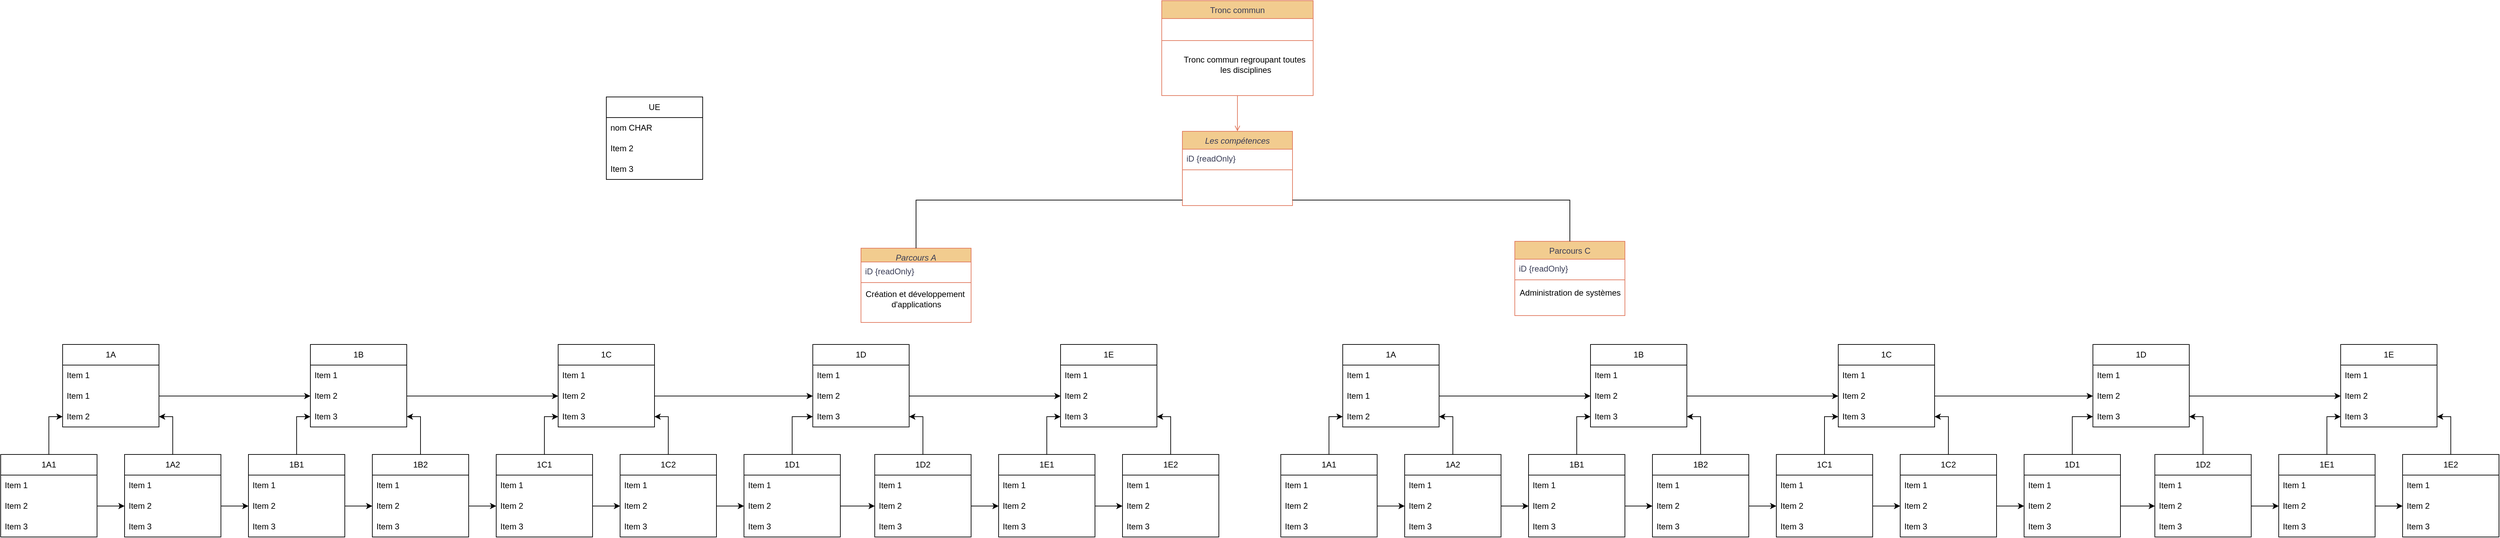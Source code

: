 <mxfile version="22.1.5" type="github">
  <diagram id="C5RBs43oDa-KdzZeNtuy" name="Page-1">
    <mxGraphModel dx="1753" dy="676" grid="1" gridSize="10" guides="1" tooltips="1" connect="1" arrows="1" fold="1" page="0" pageScale="1" pageWidth="1654" pageHeight="2336" math="0" shadow="0">
      <root>
        <mxCell id="WIyWlLk6GJQsqaUBKTNV-0" />
        <mxCell id="WIyWlLk6GJQsqaUBKTNV-1" parent="WIyWlLk6GJQsqaUBKTNV-0" />
        <mxCell id="zkfFHV4jXpPFQw0GAbJ--0" value="Parcours A" style="swimlane;fontStyle=2;align=center;verticalAlign=top;childLayout=stackLayout;horizontal=1;startSize=20;horizontalStack=0;resizeParent=1;resizeLast=0;collapsible=1;marginBottom=0;rounded=0;shadow=0;strokeWidth=1;labelBackgroundColor=none;fillColor=#F2CC8F;strokeColor=#E07A5F;fontColor=#393C56;" parent="WIyWlLk6GJQsqaUBKTNV-1" vertex="1">
          <mxGeometry x="1100" y="420" width="160" height="108" as="geometry">
            <mxRectangle x="230" y="140" width="160" height="26" as="alternateBounds" />
          </mxGeometry>
        </mxCell>
        <mxCell id="zkfFHV4jXpPFQw0GAbJ--1" value="iD {readOnly}" style="text;align=left;verticalAlign=top;spacingLeft=4;spacingRight=4;overflow=hidden;rotatable=0;points=[[0,0.5],[1,0.5]];portConstraint=eastwest;labelBackgroundColor=none;fontColor=#393C56;" parent="zkfFHV4jXpPFQw0GAbJ--0" vertex="1">
          <mxGeometry y="20" width="160" height="26" as="geometry" />
        </mxCell>
        <mxCell id="zkfFHV4jXpPFQw0GAbJ--4" value="" style="line;html=1;strokeWidth=1;align=left;verticalAlign=middle;spacingTop=-1;spacingLeft=3;spacingRight=3;rotatable=0;labelPosition=right;points=[];portConstraint=eastwest;labelBackgroundColor=none;fillColor=#F2CC8F;strokeColor=#E07A5F;fontColor=#393C56;" parent="zkfFHV4jXpPFQw0GAbJ--0" vertex="1">
          <mxGeometry y="46" width="160" height="8" as="geometry" />
        </mxCell>
        <mxCell id="_Do5fUULnbsU_30QipjY-2" value="&lt;div&gt;Création et développement&amp;nbsp;&lt;/div&gt;&lt;div&gt;d&#39;applications &lt;/div&gt;" style="text;html=1;align=center;verticalAlign=middle;resizable=0;points=[];autosize=1;strokeColor=none;fillColor=none;" parent="zkfFHV4jXpPFQw0GAbJ--0" vertex="1">
          <mxGeometry y="54" width="160" height="40" as="geometry" />
        </mxCell>
        <mxCell id="zkfFHV4jXpPFQw0GAbJ--6" value="Tronc commun" style="swimlane;fontStyle=0;align=center;verticalAlign=top;childLayout=stackLayout;horizontal=1;startSize=26;horizontalStack=0;resizeParent=1;resizeLast=0;collapsible=1;marginBottom=0;rounded=0;shadow=0;strokeWidth=1;labelBackgroundColor=none;fillColor=#F2CC8F;strokeColor=#E07A5F;fontColor=#393C56;" parent="WIyWlLk6GJQsqaUBKTNV-1" vertex="1">
          <mxGeometry x="1537" y="60" width="220" height="138" as="geometry">
            <mxRectangle x="130" y="380" width="160" height="26" as="alternateBounds" />
          </mxGeometry>
        </mxCell>
        <mxCell id="zkfFHV4jXpPFQw0GAbJ--9" value="" style="line;html=1;strokeWidth=1;align=left;verticalAlign=middle;spacingTop=-1;spacingLeft=3;spacingRight=3;rotatable=0;labelPosition=right;points=[];portConstraint=eastwest;labelBackgroundColor=none;fillColor=#F2CC8F;strokeColor=#E07A5F;fontColor=#393C56;" parent="zkfFHV4jXpPFQw0GAbJ--6" vertex="1">
          <mxGeometry y="26" width="220" height="64" as="geometry" />
        </mxCell>
        <mxCell id="zkfFHV4jXpPFQw0GAbJ--17" value="Parcours C" style="swimlane;fontStyle=0;align=center;verticalAlign=top;childLayout=stackLayout;horizontal=1;startSize=26;horizontalStack=0;resizeParent=1;resizeLast=0;collapsible=1;marginBottom=0;rounded=0;shadow=0;strokeWidth=1;labelBackgroundColor=none;fillColor=#F2CC8F;strokeColor=#E07A5F;fontColor=#393C56;" parent="WIyWlLk6GJQsqaUBKTNV-1" vertex="1">
          <mxGeometry x="2050" y="410" width="160" height="108" as="geometry">
            <mxRectangle x="550" y="140" width="160" height="26" as="alternateBounds" />
          </mxGeometry>
        </mxCell>
        <mxCell id="zkfFHV4jXpPFQw0GAbJ--18" value="iD {readOnly}" style="text;align=left;verticalAlign=top;spacingLeft=4;spacingRight=4;overflow=hidden;rotatable=0;points=[[0,0.5],[1,0.5]];portConstraint=eastwest;labelBackgroundColor=none;fontColor=#393C56;" parent="zkfFHV4jXpPFQw0GAbJ--17" vertex="1">
          <mxGeometry y="26" width="160" height="26" as="geometry" />
        </mxCell>
        <mxCell id="zkfFHV4jXpPFQw0GAbJ--23" value="" style="line;html=1;strokeWidth=1;align=left;verticalAlign=middle;spacingTop=-1;spacingLeft=3;spacingRight=3;rotatable=0;labelPosition=right;points=[];portConstraint=eastwest;labelBackgroundColor=none;fillColor=#F2CC8F;strokeColor=#E07A5F;fontColor=#393C56;" parent="zkfFHV4jXpPFQw0GAbJ--17" vertex="1">
          <mxGeometry y="52" width="160" height="8" as="geometry" />
        </mxCell>
        <mxCell id="_Do5fUULnbsU_30QipjY-3" value="Administration de systèmes" style="text;html=1;align=center;verticalAlign=middle;resizable=0;points=[];autosize=1;strokeColor=none;fillColor=none;" parent="zkfFHV4jXpPFQw0GAbJ--17" vertex="1">
          <mxGeometry y="60" width="160" height="30" as="geometry" />
        </mxCell>
        <mxCell id="f_c0-sMYUy5ZmHDfD9uq-3" value="Les compétences" style="swimlane;fontStyle=2;align=center;verticalAlign=top;childLayout=stackLayout;horizontal=1;startSize=26;horizontalStack=0;resizeParent=1;resizeLast=0;collapsible=1;marginBottom=0;rounded=0;shadow=0;strokeWidth=1;labelBackgroundColor=none;fillColor=#F2CC8F;strokeColor=#E07A5F;fontColor=#393C56;" parent="WIyWlLk6GJQsqaUBKTNV-1" vertex="1">
          <mxGeometry x="1567" y="250" width="160" height="108" as="geometry">
            <mxRectangle x="230" y="140" width="160" height="26" as="alternateBounds" />
          </mxGeometry>
        </mxCell>
        <mxCell id="f_c0-sMYUy5ZmHDfD9uq-4" value="iD {readOnly}" style="text;align=left;verticalAlign=top;spacingLeft=4;spacingRight=4;overflow=hidden;rotatable=0;points=[[0,0.5],[1,0.5]];portConstraint=eastwest;labelBackgroundColor=none;fontColor=#393C56;" parent="f_c0-sMYUy5ZmHDfD9uq-3" vertex="1">
          <mxGeometry y="26" width="160" height="26" as="geometry" />
        </mxCell>
        <mxCell id="f_c0-sMYUy5ZmHDfD9uq-5" value="" style="line;html=1;strokeWidth=1;align=left;verticalAlign=middle;spacingTop=-1;spacingLeft=3;spacingRight=3;rotatable=0;labelPosition=right;points=[];portConstraint=eastwest;labelBackgroundColor=none;fillColor=#F2CC8F;strokeColor=#E07A5F;fontColor=#393C56;" parent="f_c0-sMYUy5ZmHDfD9uq-3" vertex="1">
          <mxGeometry y="52" width="160" height="8" as="geometry" />
        </mxCell>
        <mxCell id="f_c0-sMYUy5ZmHDfD9uq-6" value="" style="endArrow=open;shadow=0;strokeWidth=1;rounded=0;endFill=1;edgeStyle=elbowEdgeStyle;elbow=vertical;labelBackgroundColor=none;strokeColor=#E07A5F;fontColor=default;entryX=0.5;entryY=0;entryDx=0;entryDy=0;exitX=0.5;exitY=1;exitDx=0;exitDy=0;" parent="WIyWlLk6GJQsqaUBKTNV-1" source="zkfFHV4jXpPFQw0GAbJ--6" target="f_c0-sMYUy5ZmHDfD9uq-3" edge="1">
          <mxGeometry x="0.5" y="41" relative="1" as="geometry">
            <mxPoint x="1557" y="130" as="sourcePoint" />
            <mxPoint x="1427" y="257" as="targetPoint" />
            <mxPoint x="-40" y="32" as="offset" />
          </mxGeometry>
        </mxCell>
        <mxCell id="_Do5fUULnbsU_30QipjY-0" value="" style="endArrow=none;html=1;rounded=0;exitX=0.5;exitY=0;exitDx=0;exitDy=0;" parent="WIyWlLk6GJQsqaUBKTNV-1" source="zkfFHV4jXpPFQw0GAbJ--0" edge="1">
          <mxGeometry width="50" height="50" relative="1" as="geometry">
            <mxPoint x="1507" y="420" as="sourcePoint" />
            <mxPoint x="1567" y="350" as="targetPoint" />
            <Array as="points">
              <mxPoint x="1180" y="350" />
              <mxPoint x="1507" y="350" />
            </Array>
          </mxGeometry>
        </mxCell>
        <mxCell id="_Do5fUULnbsU_30QipjY-1" value="" style="endArrow=none;html=1;rounded=0;entryX=0.5;entryY=0;entryDx=0;entryDy=0;" parent="WIyWlLk6GJQsqaUBKTNV-1" target="zkfFHV4jXpPFQw0GAbJ--17" edge="1">
          <mxGeometry width="50" height="50" relative="1" as="geometry">
            <mxPoint x="1727" y="350" as="sourcePoint" />
            <mxPoint x="1797" y="360" as="targetPoint" />
            <Array as="points">
              <mxPoint x="1787" y="350" />
              <mxPoint x="2130" y="350" />
            </Array>
          </mxGeometry>
        </mxCell>
        <mxCell id="_Do5fUULnbsU_30QipjY-4" value="&lt;div&gt;Tronc commun regroupant toutes&lt;/div&gt;&lt;div&gt;&amp;nbsp;les disciplines&lt;/div&gt;" style="text;html=1;align=center;verticalAlign=middle;resizable=0;points=[];autosize=1;strokeColor=none;fillColor=none;" parent="WIyWlLk6GJQsqaUBKTNV-1" vertex="1">
          <mxGeometry x="1557" y="133" width="200" height="40" as="geometry" />
        </mxCell>
        <mxCell id="_Do5fUULnbsU_30QipjY-5" value="1D" style="swimlane;fontStyle=0;childLayout=stackLayout;horizontal=1;startSize=30;horizontalStack=0;resizeParent=1;resizeParentMax=0;resizeLast=0;collapsible=1;marginBottom=0;whiteSpace=wrap;html=1;" parent="WIyWlLk6GJQsqaUBKTNV-1" vertex="1">
          <mxGeometry x="1030" y="560" width="140" height="120" as="geometry" />
        </mxCell>
        <mxCell id="_Do5fUULnbsU_30QipjY-6" value="Item 1" style="text;strokeColor=none;fillColor=none;align=left;verticalAlign=middle;spacingLeft=4;spacingRight=4;overflow=hidden;points=[[0,0.5],[1,0.5]];portConstraint=eastwest;rotatable=0;whiteSpace=wrap;html=1;" parent="_Do5fUULnbsU_30QipjY-5" vertex="1">
          <mxGeometry y="30" width="140" height="30" as="geometry" />
        </mxCell>
        <mxCell id="_Do5fUULnbsU_30QipjY-7" value="Item 2" style="text;strokeColor=none;fillColor=none;align=left;verticalAlign=middle;spacingLeft=4;spacingRight=4;overflow=hidden;points=[[0,0.5],[1,0.5]];portConstraint=eastwest;rotatable=0;whiteSpace=wrap;html=1;" parent="_Do5fUULnbsU_30QipjY-5" vertex="1">
          <mxGeometry y="60" width="140" height="30" as="geometry" />
        </mxCell>
        <mxCell id="_Do5fUULnbsU_30QipjY-8" value="Item 3" style="text;strokeColor=none;fillColor=none;align=left;verticalAlign=middle;spacingLeft=4;spacingRight=4;overflow=hidden;points=[[0,0.5],[1,0.5]];portConstraint=eastwest;rotatable=0;whiteSpace=wrap;html=1;" parent="_Do5fUULnbsU_30QipjY-5" vertex="1">
          <mxGeometry y="90" width="140" height="30" as="geometry" />
        </mxCell>
        <mxCell id="_Do5fUULnbsU_30QipjY-9" value="1C" style="swimlane;fontStyle=0;childLayout=stackLayout;horizontal=1;startSize=30;horizontalStack=0;resizeParent=1;resizeParentMax=0;resizeLast=0;collapsible=1;marginBottom=0;whiteSpace=wrap;html=1;" parent="WIyWlLk6GJQsqaUBKTNV-1" vertex="1">
          <mxGeometry x="660" y="560" width="140" height="120" as="geometry" />
        </mxCell>
        <mxCell id="_Do5fUULnbsU_30QipjY-10" value="Item 1" style="text;strokeColor=none;fillColor=none;align=left;verticalAlign=middle;spacingLeft=4;spacingRight=4;overflow=hidden;points=[[0,0.5],[1,0.5]];portConstraint=eastwest;rotatable=0;whiteSpace=wrap;html=1;" parent="_Do5fUULnbsU_30QipjY-9" vertex="1">
          <mxGeometry y="30" width="140" height="30" as="geometry" />
        </mxCell>
        <mxCell id="_Do5fUULnbsU_30QipjY-11" value="Item 2" style="text;strokeColor=none;fillColor=none;align=left;verticalAlign=middle;spacingLeft=4;spacingRight=4;overflow=hidden;points=[[0,0.5],[1,0.5]];portConstraint=eastwest;rotatable=0;whiteSpace=wrap;html=1;" parent="_Do5fUULnbsU_30QipjY-9" vertex="1">
          <mxGeometry y="60" width="140" height="30" as="geometry" />
        </mxCell>
        <mxCell id="_Do5fUULnbsU_30QipjY-12" value="Item 3" style="text;strokeColor=none;fillColor=none;align=left;verticalAlign=middle;spacingLeft=4;spacingRight=4;overflow=hidden;points=[[0,0.5],[1,0.5]];portConstraint=eastwest;rotatable=0;whiteSpace=wrap;html=1;" parent="_Do5fUULnbsU_30QipjY-9" vertex="1">
          <mxGeometry y="90" width="140" height="30" as="geometry" />
        </mxCell>
        <mxCell id="_Do5fUULnbsU_30QipjY-13" value="1B" style="swimlane;fontStyle=0;childLayout=stackLayout;horizontal=1;startSize=30;horizontalStack=0;resizeParent=1;resizeParentMax=0;resizeLast=0;collapsible=1;marginBottom=0;whiteSpace=wrap;html=1;" parent="WIyWlLk6GJQsqaUBKTNV-1" vertex="1">
          <mxGeometry x="300" y="560" width="140" height="120" as="geometry" />
        </mxCell>
        <mxCell id="_Do5fUULnbsU_30QipjY-14" value="Item 1" style="text;strokeColor=none;fillColor=none;align=left;verticalAlign=middle;spacingLeft=4;spacingRight=4;overflow=hidden;points=[[0,0.5],[1,0.5]];portConstraint=eastwest;rotatable=0;whiteSpace=wrap;html=1;" parent="_Do5fUULnbsU_30QipjY-13" vertex="1">
          <mxGeometry y="30" width="140" height="30" as="geometry" />
        </mxCell>
        <mxCell id="_Do5fUULnbsU_30QipjY-15" value="Item 2" style="text;strokeColor=none;fillColor=none;align=left;verticalAlign=middle;spacingLeft=4;spacingRight=4;overflow=hidden;points=[[0,0.5],[1,0.5]];portConstraint=eastwest;rotatable=0;whiteSpace=wrap;html=1;" parent="_Do5fUULnbsU_30QipjY-13" vertex="1">
          <mxGeometry y="60" width="140" height="30" as="geometry" />
        </mxCell>
        <mxCell id="_Do5fUULnbsU_30QipjY-16" value="Item 3" style="text;strokeColor=none;fillColor=none;align=left;verticalAlign=middle;spacingLeft=4;spacingRight=4;overflow=hidden;points=[[0,0.5],[1,0.5]];portConstraint=eastwest;rotatable=0;whiteSpace=wrap;html=1;" parent="_Do5fUULnbsU_30QipjY-13" vertex="1">
          <mxGeometry y="90" width="140" height="30" as="geometry" />
        </mxCell>
        <mxCell id="_Do5fUULnbsU_30QipjY-17" value="1A" style="swimlane;fontStyle=0;childLayout=stackLayout;horizontal=1;startSize=30;horizontalStack=0;resizeParent=1;resizeParentMax=0;resizeLast=0;collapsible=1;marginBottom=0;whiteSpace=wrap;html=1;" parent="WIyWlLk6GJQsqaUBKTNV-1" vertex="1">
          <mxGeometry x="-60" y="560" width="140" height="120" as="geometry" />
        </mxCell>
        <mxCell id="_Do5fUULnbsU_30QipjY-71" value="Item 1" style="text;strokeColor=none;fillColor=none;align=left;verticalAlign=middle;spacingLeft=4;spacingRight=4;overflow=hidden;points=[[0,0.5],[1,0.5]];portConstraint=eastwest;rotatable=0;whiteSpace=wrap;html=1;" parent="_Do5fUULnbsU_30QipjY-17" vertex="1">
          <mxGeometry y="30" width="140" height="30" as="geometry" />
        </mxCell>
        <mxCell id="_Do5fUULnbsU_30QipjY-18" value="Item 1" style="text;strokeColor=none;fillColor=none;align=left;verticalAlign=middle;spacingLeft=4;spacingRight=4;overflow=hidden;points=[[0,0.5],[1,0.5]];portConstraint=eastwest;rotatable=0;whiteSpace=wrap;html=1;" parent="_Do5fUULnbsU_30QipjY-17" vertex="1">
          <mxGeometry y="60" width="140" height="30" as="geometry" />
        </mxCell>
        <mxCell id="_Do5fUULnbsU_30QipjY-19" value="Item 2" style="text;strokeColor=none;fillColor=none;align=left;verticalAlign=middle;spacingLeft=4;spacingRight=4;overflow=hidden;points=[[0,0.5],[1,0.5]];portConstraint=eastwest;rotatable=0;whiteSpace=wrap;html=1;" parent="_Do5fUULnbsU_30QipjY-17" vertex="1">
          <mxGeometry y="90" width="140" height="30" as="geometry" />
        </mxCell>
        <mxCell id="_Do5fUULnbsU_30QipjY-21" value="1E" style="swimlane;fontStyle=0;childLayout=stackLayout;horizontal=1;startSize=30;horizontalStack=0;resizeParent=1;resizeParentMax=0;resizeLast=0;collapsible=1;marginBottom=0;whiteSpace=wrap;html=1;" parent="WIyWlLk6GJQsqaUBKTNV-1" vertex="1">
          <mxGeometry x="1390" y="560" width="140" height="120" as="geometry" />
        </mxCell>
        <mxCell id="_Do5fUULnbsU_30QipjY-22" value="Item 1" style="text;strokeColor=none;fillColor=none;align=left;verticalAlign=middle;spacingLeft=4;spacingRight=4;overflow=hidden;points=[[0,0.5],[1,0.5]];portConstraint=eastwest;rotatable=0;whiteSpace=wrap;html=1;" parent="_Do5fUULnbsU_30QipjY-21" vertex="1">
          <mxGeometry y="30" width="140" height="30" as="geometry" />
        </mxCell>
        <mxCell id="_Do5fUULnbsU_30QipjY-23" value="Item 2" style="text;strokeColor=none;fillColor=none;align=left;verticalAlign=middle;spacingLeft=4;spacingRight=4;overflow=hidden;points=[[0,0.5],[1,0.5]];portConstraint=eastwest;rotatable=0;whiteSpace=wrap;html=1;" parent="_Do5fUULnbsU_30QipjY-21" vertex="1">
          <mxGeometry y="60" width="140" height="30" as="geometry" />
        </mxCell>
        <mxCell id="_Do5fUULnbsU_30QipjY-24" value="Item 3" style="text;strokeColor=none;fillColor=none;align=left;verticalAlign=middle;spacingLeft=4;spacingRight=4;overflow=hidden;points=[[0,0.5],[1,0.5]];portConstraint=eastwest;rotatable=0;whiteSpace=wrap;html=1;" parent="_Do5fUULnbsU_30QipjY-21" vertex="1">
          <mxGeometry y="90" width="140" height="30" as="geometry" />
        </mxCell>
        <mxCell id="_Do5fUULnbsU_30QipjY-98" style="edgeStyle=orthogonalEdgeStyle;rounded=0;orthogonalLoop=1;jettySize=auto;html=1;exitX=0.5;exitY=0;exitDx=0;exitDy=0;entryX=1;entryY=0.5;entryDx=0;entryDy=0;" parent="WIyWlLk6GJQsqaUBKTNV-1" source="_Do5fUULnbsU_30QipjY-46" target="_Do5fUULnbsU_30QipjY-19" edge="1">
          <mxGeometry relative="1" as="geometry" />
        </mxCell>
        <mxCell id="_Do5fUULnbsU_30QipjY-46" value="1A2" style="swimlane;fontStyle=0;childLayout=stackLayout;horizontal=1;startSize=30;horizontalStack=0;resizeParent=1;resizeParentMax=0;resizeLast=0;collapsible=1;marginBottom=0;whiteSpace=wrap;html=1;" parent="WIyWlLk6GJQsqaUBKTNV-1" vertex="1">
          <mxGeometry x="30" y="720" width="140" height="120" as="geometry" />
        </mxCell>
        <mxCell id="_Do5fUULnbsU_30QipjY-47" value="Item 1" style="text;strokeColor=none;fillColor=none;align=left;verticalAlign=middle;spacingLeft=4;spacingRight=4;overflow=hidden;points=[[0,0.5],[1,0.5]];portConstraint=eastwest;rotatable=0;whiteSpace=wrap;html=1;" parent="_Do5fUULnbsU_30QipjY-46" vertex="1">
          <mxGeometry y="30" width="140" height="30" as="geometry" />
        </mxCell>
        <mxCell id="_Do5fUULnbsU_30QipjY-48" value="Item 2" style="text;strokeColor=none;fillColor=none;align=left;verticalAlign=middle;spacingLeft=4;spacingRight=4;overflow=hidden;points=[[0,0.5],[1,0.5]];portConstraint=eastwest;rotatable=0;whiteSpace=wrap;html=1;" parent="_Do5fUULnbsU_30QipjY-46" vertex="1">
          <mxGeometry y="60" width="140" height="30" as="geometry" />
        </mxCell>
        <mxCell id="_Do5fUULnbsU_30QipjY-49" value="Item 3" style="text;strokeColor=none;fillColor=none;align=left;verticalAlign=middle;spacingLeft=4;spacingRight=4;overflow=hidden;points=[[0,0.5],[1,0.5]];portConstraint=eastwest;rotatable=0;whiteSpace=wrap;html=1;" parent="_Do5fUULnbsU_30QipjY-46" vertex="1">
          <mxGeometry y="90" width="140" height="30" as="geometry" />
        </mxCell>
        <mxCell id="_Do5fUULnbsU_30QipjY-100" style="edgeStyle=orthogonalEdgeStyle;rounded=0;orthogonalLoop=1;jettySize=auto;html=1;exitX=0.5;exitY=0;exitDx=0;exitDy=0;entryX=1;entryY=0.5;entryDx=0;entryDy=0;" parent="WIyWlLk6GJQsqaUBKTNV-1" source="_Do5fUULnbsU_30QipjY-50" target="_Do5fUULnbsU_30QipjY-16" edge="1">
          <mxGeometry relative="1" as="geometry" />
        </mxCell>
        <mxCell id="_Do5fUULnbsU_30QipjY-50" value="1B2" style="swimlane;fontStyle=0;childLayout=stackLayout;horizontal=1;startSize=30;horizontalStack=0;resizeParent=1;resizeParentMax=0;resizeLast=0;collapsible=1;marginBottom=0;whiteSpace=wrap;html=1;" parent="WIyWlLk6GJQsqaUBKTNV-1" vertex="1">
          <mxGeometry x="390" y="720" width="140" height="120" as="geometry" />
        </mxCell>
        <mxCell id="_Do5fUULnbsU_30QipjY-51" value="Item 1" style="text;strokeColor=none;fillColor=none;align=left;verticalAlign=middle;spacingLeft=4;spacingRight=4;overflow=hidden;points=[[0,0.5],[1,0.5]];portConstraint=eastwest;rotatable=0;whiteSpace=wrap;html=1;" parent="_Do5fUULnbsU_30QipjY-50" vertex="1">
          <mxGeometry y="30" width="140" height="30" as="geometry" />
        </mxCell>
        <mxCell id="_Do5fUULnbsU_30QipjY-52" value="Item 2" style="text;strokeColor=none;fillColor=none;align=left;verticalAlign=middle;spacingLeft=4;spacingRight=4;overflow=hidden;points=[[0,0.5],[1,0.5]];portConstraint=eastwest;rotatable=0;whiteSpace=wrap;html=1;" parent="_Do5fUULnbsU_30QipjY-50" vertex="1">
          <mxGeometry y="60" width="140" height="30" as="geometry" />
        </mxCell>
        <mxCell id="_Do5fUULnbsU_30QipjY-53" value="Item 3" style="text;strokeColor=none;fillColor=none;align=left;verticalAlign=middle;spacingLeft=4;spacingRight=4;overflow=hidden;points=[[0,0.5],[1,0.5]];portConstraint=eastwest;rotatable=0;whiteSpace=wrap;html=1;" parent="_Do5fUULnbsU_30QipjY-50" vertex="1">
          <mxGeometry y="90" width="140" height="30" as="geometry" />
        </mxCell>
        <mxCell id="_Do5fUULnbsU_30QipjY-99" style="edgeStyle=orthogonalEdgeStyle;rounded=0;orthogonalLoop=1;jettySize=auto;html=1;exitX=0.5;exitY=0;exitDx=0;exitDy=0;entryX=0;entryY=0.5;entryDx=0;entryDy=0;" parent="WIyWlLk6GJQsqaUBKTNV-1" source="_Do5fUULnbsU_30QipjY-54" target="_Do5fUULnbsU_30QipjY-16" edge="1">
          <mxGeometry relative="1" as="geometry" />
        </mxCell>
        <mxCell id="_Do5fUULnbsU_30QipjY-54" value="1B1" style="swimlane;fontStyle=0;childLayout=stackLayout;horizontal=1;startSize=30;horizontalStack=0;resizeParent=1;resizeParentMax=0;resizeLast=0;collapsible=1;marginBottom=0;whiteSpace=wrap;html=1;" parent="WIyWlLk6GJQsqaUBKTNV-1" vertex="1">
          <mxGeometry x="210" y="720" width="140" height="120" as="geometry" />
        </mxCell>
        <mxCell id="_Do5fUULnbsU_30QipjY-55" value="Item 1" style="text;strokeColor=none;fillColor=none;align=left;verticalAlign=middle;spacingLeft=4;spacingRight=4;overflow=hidden;points=[[0,0.5],[1,0.5]];portConstraint=eastwest;rotatable=0;whiteSpace=wrap;html=1;" parent="_Do5fUULnbsU_30QipjY-54" vertex="1">
          <mxGeometry y="30" width="140" height="30" as="geometry" />
        </mxCell>
        <mxCell id="_Do5fUULnbsU_30QipjY-56" value="Item 2" style="text;strokeColor=none;fillColor=none;align=left;verticalAlign=middle;spacingLeft=4;spacingRight=4;overflow=hidden;points=[[0,0.5],[1,0.5]];portConstraint=eastwest;rotatable=0;whiteSpace=wrap;html=1;" parent="_Do5fUULnbsU_30QipjY-54" vertex="1">
          <mxGeometry y="60" width="140" height="30" as="geometry" />
        </mxCell>
        <mxCell id="_Do5fUULnbsU_30QipjY-57" value="Item 3" style="text;strokeColor=none;fillColor=none;align=left;verticalAlign=middle;spacingLeft=4;spacingRight=4;overflow=hidden;points=[[0,0.5],[1,0.5]];portConstraint=eastwest;rotatable=0;whiteSpace=wrap;html=1;" parent="_Do5fUULnbsU_30QipjY-54" vertex="1">
          <mxGeometry y="90" width="140" height="30" as="geometry" />
        </mxCell>
        <mxCell id="_Do5fUULnbsU_30QipjY-101" style="edgeStyle=orthogonalEdgeStyle;rounded=0;orthogonalLoop=1;jettySize=auto;html=1;exitX=0.5;exitY=0;exitDx=0;exitDy=0;entryX=0;entryY=0.5;entryDx=0;entryDy=0;" parent="WIyWlLk6GJQsqaUBKTNV-1" source="_Do5fUULnbsU_30QipjY-58" target="_Do5fUULnbsU_30QipjY-12" edge="1">
          <mxGeometry relative="1" as="geometry" />
        </mxCell>
        <mxCell id="_Do5fUULnbsU_30QipjY-58" value="1C1" style="swimlane;fontStyle=0;childLayout=stackLayout;horizontal=1;startSize=30;horizontalStack=0;resizeParent=1;resizeParentMax=0;resizeLast=0;collapsible=1;marginBottom=0;whiteSpace=wrap;html=1;" parent="WIyWlLk6GJQsqaUBKTNV-1" vertex="1">
          <mxGeometry x="570" y="720" width="140" height="120" as="geometry" />
        </mxCell>
        <mxCell id="_Do5fUULnbsU_30QipjY-59" value="Item 1" style="text;strokeColor=none;fillColor=none;align=left;verticalAlign=middle;spacingLeft=4;spacingRight=4;overflow=hidden;points=[[0,0.5],[1,0.5]];portConstraint=eastwest;rotatable=0;whiteSpace=wrap;html=1;" parent="_Do5fUULnbsU_30QipjY-58" vertex="1">
          <mxGeometry y="30" width="140" height="30" as="geometry" />
        </mxCell>
        <mxCell id="_Do5fUULnbsU_30QipjY-60" value="Item 2" style="text;strokeColor=none;fillColor=none;align=left;verticalAlign=middle;spacingLeft=4;spacingRight=4;overflow=hidden;points=[[0,0.5],[1,0.5]];portConstraint=eastwest;rotatable=0;whiteSpace=wrap;html=1;" parent="_Do5fUULnbsU_30QipjY-58" vertex="1">
          <mxGeometry y="60" width="140" height="30" as="geometry" />
        </mxCell>
        <mxCell id="_Do5fUULnbsU_30QipjY-61" value="Item 3" style="text;strokeColor=none;fillColor=none;align=left;verticalAlign=middle;spacingLeft=4;spacingRight=4;overflow=hidden;points=[[0,0.5],[1,0.5]];portConstraint=eastwest;rotatable=0;whiteSpace=wrap;html=1;" parent="_Do5fUULnbsU_30QipjY-58" vertex="1">
          <mxGeometry y="90" width="140" height="30" as="geometry" />
        </mxCell>
        <mxCell id="_Do5fUULnbsU_30QipjY-116" style="edgeStyle=orthogonalEdgeStyle;rounded=0;orthogonalLoop=1;jettySize=auto;html=1;exitX=0.5;exitY=0;exitDx=0;exitDy=0;entryX=0;entryY=0.5;entryDx=0;entryDy=0;" parent="WIyWlLk6GJQsqaUBKTNV-1" source="_Do5fUULnbsU_30QipjY-62" target="_Do5fUULnbsU_30QipjY-19" edge="1">
          <mxGeometry relative="1" as="geometry" />
        </mxCell>
        <mxCell id="_Do5fUULnbsU_30QipjY-62" value="1A1" style="swimlane;fontStyle=0;childLayout=stackLayout;horizontal=1;startSize=30;horizontalStack=0;resizeParent=1;resizeParentMax=0;resizeLast=0;collapsible=1;marginBottom=0;whiteSpace=wrap;html=1;" parent="WIyWlLk6GJQsqaUBKTNV-1" vertex="1">
          <mxGeometry x="-150" y="720" width="140" height="120" as="geometry" />
        </mxCell>
        <mxCell id="_Do5fUULnbsU_30QipjY-63" value="Item 1" style="text;strokeColor=none;fillColor=none;align=left;verticalAlign=middle;spacingLeft=4;spacingRight=4;overflow=hidden;points=[[0,0.5],[1,0.5]];portConstraint=eastwest;rotatable=0;whiteSpace=wrap;html=1;" parent="_Do5fUULnbsU_30QipjY-62" vertex="1">
          <mxGeometry y="30" width="140" height="30" as="geometry" />
        </mxCell>
        <mxCell id="_Do5fUULnbsU_30QipjY-64" value="Item 2" style="text;strokeColor=none;fillColor=none;align=left;verticalAlign=middle;spacingLeft=4;spacingRight=4;overflow=hidden;points=[[0,0.5],[1,0.5]];portConstraint=eastwest;rotatable=0;whiteSpace=wrap;html=1;" parent="_Do5fUULnbsU_30QipjY-62" vertex="1">
          <mxGeometry y="60" width="140" height="30" as="geometry" />
        </mxCell>
        <mxCell id="_Do5fUULnbsU_30QipjY-65" value="Item 3" style="text;strokeColor=none;fillColor=none;align=left;verticalAlign=middle;spacingLeft=4;spacingRight=4;overflow=hidden;points=[[0,0.5],[1,0.5]];portConstraint=eastwest;rotatable=0;whiteSpace=wrap;html=1;" parent="_Do5fUULnbsU_30QipjY-62" vertex="1">
          <mxGeometry y="90" width="140" height="30" as="geometry" />
        </mxCell>
        <mxCell id="_Do5fUULnbsU_30QipjY-102" style="edgeStyle=orthogonalEdgeStyle;rounded=0;orthogonalLoop=1;jettySize=auto;html=1;exitX=0.5;exitY=0;exitDx=0;exitDy=0;entryX=1;entryY=0.5;entryDx=0;entryDy=0;" parent="WIyWlLk6GJQsqaUBKTNV-1" source="_Do5fUULnbsU_30QipjY-66" target="_Do5fUULnbsU_30QipjY-12" edge="1">
          <mxGeometry relative="1" as="geometry" />
        </mxCell>
        <mxCell id="_Do5fUULnbsU_30QipjY-66" value="1C2" style="swimlane;fontStyle=0;childLayout=stackLayout;horizontal=1;startSize=30;horizontalStack=0;resizeParent=1;resizeParentMax=0;resizeLast=0;collapsible=1;marginBottom=0;whiteSpace=wrap;html=1;" parent="WIyWlLk6GJQsqaUBKTNV-1" vertex="1">
          <mxGeometry x="750" y="720" width="140" height="120" as="geometry" />
        </mxCell>
        <mxCell id="_Do5fUULnbsU_30QipjY-67" value="Item 1" style="text;strokeColor=none;fillColor=none;align=left;verticalAlign=middle;spacingLeft=4;spacingRight=4;overflow=hidden;points=[[0,0.5],[1,0.5]];portConstraint=eastwest;rotatable=0;whiteSpace=wrap;html=1;" parent="_Do5fUULnbsU_30QipjY-66" vertex="1">
          <mxGeometry y="30" width="140" height="30" as="geometry" />
        </mxCell>
        <mxCell id="_Do5fUULnbsU_30QipjY-68" value="Item 2" style="text;strokeColor=none;fillColor=none;align=left;verticalAlign=middle;spacingLeft=4;spacingRight=4;overflow=hidden;points=[[0,0.5],[1,0.5]];portConstraint=eastwest;rotatable=0;whiteSpace=wrap;html=1;" parent="_Do5fUULnbsU_30QipjY-66" vertex="1">
          <mxGeometry y="60" width="140" height="30" as="geometry" />
        </mxCell>
        <mxCell id="_Do5fUULnbsU_30QipjY-69" value="Item 3" style="text;strokeColor=none;fillColor=none;align=left;verticalAlign=middle;spacingLeft=4;spacingRight=4;overflow=hidden;points=[[0,0.5],[1,0.5]];portConstraint=eastwest;rotatable=0;whiteSpace=wrap;html=1;" parent="_Do5fUULnbsU_30QipjY-66" vertex="1">
          <mxGeometry y="90" width="140" height="30" as="geometry" />
        </mxCell>
        <mxCell id="_Do5fUULnbsU_30QipjY-106" style="edgeStyle=orthogonalEdgeStyle;rounded=0;orthogonalLoop=1;jettySize=auto;html=1;exitX=0.5;exitY=0;exitDx=0;exitDy=0;entryX=1;entryY=0.5;entryDx=0;entryDy=0;" parent="WIyWlLk6GJQsqaUBKTNV-1" source="_Do5fUULnbsU_30QipjY-76" target="_Do5fUULnbsU_30QipjY-24" edge="1">
          <mxGeometry relative="1" as="geometry" />
        </mxCell>
        <mxCell id="_Do5fUULnbsU_30QipjY-76" value="1E2" style="swimlane;fontStyle=0;childLayout=stackLayout;horizontal=1;startSize=30;horizontalStack=0;resizeParent=1;resizeParentMax=0;resizeLast=0;collapsible=1;marginBottom=0;whiteSpace=wrap;html=1;" parent="WIyWlLk6GJQsqaUBKTNV-1" vertex="1">
          <mxGeometry x="1480" y="720" width="140" height="120" as="geometry" />
        </mxCell>
        <mxCell id="_Do5fUULnbsU_30QipjY-77" value="Item 1" style="text;strokeColor=none;fillColor=none;align=left;verticalAlign=middle;spacingLeft=4;spacingRight=4;overflow=hidden;points=[[0,0.5],[1,0.5]];portConstraint=eastwest;rotatable=0;whiteSpace=wrap;html=1;" parent="_Do5fUULnbsU_30QipjY-76" vertex="1">
          <mxGeometry y="30" width="140" height="30" as="geometry" />
        </mxCell>
        <mxCell id="_Do5fUULnbsU_30QipjY-78" value="Item 2" style="text;strokeColor=none;fillColor=none;align=left;verticalAlign=middle;spacingLeft=4;spacingRight=4;overflow=hidden;points=[[0,0.5],[1,0.5]];portConstraint=eastwest;rotatable=0;whiteSpace=wrap;html=1;" parent="_Do5fUULnbsU_30QipjY-76" vertex="1">
          <mxGeometry y="60" width="140" height="30" as="geometry" />
        </mxCell>
        <mxCell id="_Do5fUULnbsU_30QipjY-79" value="Item 3" style="text;strokeColor=none;fillColor=none;align=left;verticalAlign=middle;spacingLeft=4;spacingRight=4;overflow=hidden;points=[[0,0.5],[1,0.5]];portConstraint=eastwest;rotatable=0;whiteSpace=wrap;html=1;" parent="_Do5fUULnbsU_30QipjY-76" vertex="1">
          <mxGeometry y="90" width="140" height="30" as="geometry" />
        </mxCell>
        <mxCell id="_Do5fUULnbsU_30QipjY-105" style="edgeStyle=orthogonalEdgeStyle;rounded=0;orthogonalLoop=1;jettySize=auto;html=1;exitX=0.5;exitY=0;exitDx=0;exitDy=0;entryX=0;entryY=0.5;entryDx=0;entryDy=0;" parent="WIyWlLk6GJQsqaUBKTNV-1" source="_Do5fUULnbsU_30QipjY-80" target="_Do5fUULnbsU_30QipjY-24" edge="1">
          <mxGeometry relative="1" as="geometry" />
        </mxCell>
        <mxCell id="_Do5fUULnbsU_30QipjY-80" value="1E1" style="swimlane;fontStyle=0;childLayout=stackLayout;horizontal=1;startSize=30;horizontalStack=0;resizeParent=1;resizeParentMax=0;resizeLast=0;collapsible=1;marginBottom=0;whiteSpace=wrap;html=1;" parent="WIyWlLk6GJQsqaUBKTNV-1" vertex="1">
          <mxGeometry x="1300" y="720" width="140" height="120" as="geometry" />
        </mxCell>
        <mxCell id="_Do5fUULnbsU_30QipjY-81" value="Item 1" style="text;strokeColor=none;fillColor=none;align=left;verticalAlign=middle;spacingLeft=4;spacingRight=4;overflow=hidden;points=[[0,0.5],[1,0.5]];portConstraint=eastwest;rotatable=0;whiteSpace=wrap;html=1;" parent="_Do5fUULnbsU_30QipjY-80" vertex="1">
          <mxGeometry y="30" width="140" height="30" as="geometry" />
        </mxCell>
        <mxCell id="_Do5fUULnbsU_30QipjY-82" value="Item 2" style="text;strokeColor=none;fillColor=none;align=left;verticalAlign=middle;spacingLeft=4;spacingRight=4;overflow=hidden;points=[[0,0.5],[1,0.5]];portConstraint=eastwest;rotatable=0;whiteSpace=wrap;html=1;" parent="_Do5fUULnbsU_30QipjY-80" vertex="1">
          <mxGeometry y="60" width="140" height="30" as="geometry" />
        </mxCell>
        <mxCell id="_Do5fUULnbsU_30QipjY-83" value="Item 3" style="text;strokeColor=none;fillColor=none;align=left;verticalAlign=middle;spacingLeft=4;spacingRight=4;overflow=hidden;points=[[0,0.5],[1,0.5]];portConstraint=eastwest;rotatable=0;whiteSpace=wrap;html=1;" parent="_Do5fUULnbsU_30QipjY-80" vertex="1">
          <mxGeometry y="90" width="140" height="30" as="geometry" />
        </mxCell>
        <mxCell id="_Do5fUULnbsU_30QipjY-104" style="edgeStyle=orthogonalEdgeStyle;rounded=0;orthogonalLoop=1;jettySize=auto;html=1;exitX=0.5;exitY=0;exitDx=0;exitDy=0;entryX=1;entryY=0.5;entryDx=0;entryDy=0;" parent="WIyWlLk6GJQsqaUBKTNV-1" source="_Do5fUULnbsU_30QipjY-84" target="_Do5fUULnbsU_30QipjY-8" edge="1">
          <mxGeometry relative="1" as="geometry" />
        </mxCell>
        <mxCell id="_Do5fUULnbsU_30QipjY-84" value="1D2" style="swimlane;fontStyle=0;childLayout=stackLayout;horizontal=1;startSize=30;horizontalStack=0;resizeParent=1;resizeParentMax=0;resizeLast=0;collapsible=1;marginBottom=0;whiteSpace=wrap;html=1;" parent="WIyWlLk6GJQsqaUBKTNV-1" vertex="1">
          <mxGeometry x="1120" y="720" width="140" height="120" as="geometry" />
        </mxCell>
        <mxCell id="_Do5fUULnbsU_30QipjY-85" value="Item 1" style="text;strokeColor=none;fillColor=none;align=left;verticalAlign=middle;spacingLeft=4;spacingRight=4;overflow=hidden;points=[[0,0.5],[1,0.5]];portConstraint=eastwest;rotatable=0;whiteSpace=wrap;html=1;" parent="_Do5fUULnbsU_30QipjY-84" vertex="1">
          <mxGeometry y="30" width="140" height="30" as="geometry" />
        </mxCell>
        <mxCell id="_Do5fUULnbsU_30QipjY-86" value="Item 2" style="text;strokeColor=none;fillColor=none;align=left;verticalAlign=middle;spacingLeft=4;spacingRight=4;overflow=hidden;points=[[0,0.5],[1,0.5]];portConstraint=eastwest;rotatable=0;whiteSpace=wrap;html=1;" parent="_Do5fUULnbsU_30QipjY-84" vertex="1">
          <mxGeometry y="60" width="140" height="30" as="geometry" />
        </mxCell>
        <mxCell id="_Do5fUULnbsU_30QipjY-87" value="Item 3" style="text;strokeColor=none;fillColor=none;align=left;verticalAlign=middle;spacingLeft=4;spacingRight=4;overflow=hidden;points=[[0,0.5],[1,0.5]];portConstraint=eastwest;rotatable=0;whiteSpace=wrap;html=1;" parent="_Do5fUULnbsU_30QipjY-84" vertex="1">
          <mxGeometry y="90" width="140" height="30" as="geometry" />
        </mxCell>
        <mxCell id="_Do5fUULnbsU_30QipjY-103" style="edgeStyle=orthogonalEdgeStyle;rounded=0;orthogonalLoop=1;jettySize=auto;html=1;exitX=0.5;exitY=0;exitDx=0;exitDy=0;entryX=0;entryY=0.5;entryDx=0;entryDy=0;" parent="WIyWlLk6GJQsqaUBKTNV-1" source="_Do5fUULnbsU_30QipjY-88" target="_Do5fUULnbsU_30QipjY-8" edge="1">
          <mxGeometry relative="1" as="geometry" />
        </mxCell>
        <mxCell id="_Do5fUULnbsU_30QipjY-88" value="1D1" style="swimlane;fontStyle=0;childLayout=stackLayout;horizontal=1;startSize=30;horizontalStack=0;resizeParent=1;resizeParentMax=0;resizeLast=0;collapsible=1;marginBottom=0;whiteSpace=wrap;html=1;" parent="WIyWlLk6GJQsqaUBKTNV-1" vertex="1">
          <mxGeometry x="930" y="720" width="140" height="120" as="geometry" />
        </mxCell>
        <mxCell id="_Do5fUULnbsU_30QipjY-89" value="Item 1" style="text;strokeColor=none;fillColor=none;align=left;verticalAlign=middle;spacingLeft=4;spacingRight=4;overflow=hidden;points=[[0,0.5],[1,0.5]];portConstraint=eastwest;rotatable=0;whiteSpace=wrap;html=1;" parent="_Do5fUULnbsU_30QipjY-88" vertex="1">
          <mxGeometry y="30" width="140" height="30" as="geometry" />
        </mxCell>
        <mxCell id="_Do5fUULnbsU_30QipjY-90" value="Item 2" style="text;strokeColor=none;fillColor=none;align=left;verticalAlign=middle;spacingLeft=4;spacingRight=4;overflow=hidden;points=[[0,0.5],[1,0.5]];portConstraint=eastwest;rotatable=0;whiteSpace=wrap;html=1;" parent="_Do5fUULnbsU_30QipjY-88" vertex="1">
          <mxGeometry y="60" width="140" height="30" as="geometry" />
        </mxCell>
        <mxCell id="_Do5fUULnbsU_30QipjY-91" value="Item 3" style="text;strokeColor=none;fillColor=none;align=left;verticalAlign=middle;spacingLeft=4;spacingRight=4;overflow=hidden;points=[[0,0.5],[1,0.5]];portConstraint=eastwest;rotatable=0;whiteSpace=wrap;html=1;" parent="_Do5fUULnbsU_30QipjY-88" vertex="1">
          <mxGeometry y="90" width="140" height="30" as="geometry" />
        </mxCell>
        <mxCell id="_Do5fUULnbsU_30QipjY-93" style="edgeStyle=orthogonalEdgeStyle;rounded=0;orthogonalLoop=1;jettySize=auto;html=1;exitX=1;exitY=0.5;exitDx=0;exitDy=0;entryX=0;entryY=0.5;entryDx=0;entryDy=0;" parent="WIyWlLk6GJQsqaUBKTNV-1" source="_Do5fUULnbsU_30QipjY-18" target="_Do5fUULnbsU_30QipjY-15" edge="1">
          <mxGeometry relative="1" as="geometry" />
        </mxCell>
        <mxCell id="_Do5fUULnbsU_30QipjY-94" style="edgeStyle=orthogonalEdgeStyle;rounded=0;orthogonalLoop=1;jettySize=auto;html=1;exitX=1;exitY=0.5;exitDx=0;exitDy=0;entryX=0;entryY=0.5;entryDx=0;entryDy=0;" parent="WIyWlLk6GJQsqaUBKTNV-1" source="_Do5fUULnbsU_30QipjY-15" target="_Do5fUULnbsU_30QipjY-11" edge="1">
          <mxGeometry relative="1" as="geometry" />
        </mxCell>
        <mxCell id="_Do5fUULnbsU_30QipjY-95" style="edgeStyle=orthogonalEdgeStyle;rounded=0;orthogonalLoop=1;jettySize=auto;html=1;exitX=1;exitY=0.5;exitDx=0;exitDy=0;entryX=0;entryY=0.5;entryDx=0;entryDy=0;" parent="WIyWlLk6GJQsqaUBKTNV-1" source="_Do5fUULnbsU_30QipjY-11" target="_Do5fUULnbsU_30QipjY-7" edge="1">
          <mxGeometry relative="1" as="geometry" />
        </mxCell>
        <mxCell id="_Do5fUULnbsU_30QipjY-96" style="edgeStyle=orthogonalEdgeStyle;rounded=0;orthogonalLoop=1;jettySize=auto;html=1;exitX=1;exitY=0.5;exitDx=0;exitDy=0;entryX=0;entryY=0.5;entryDx=0;entryDy=0;" parent="WIyWlLk6GJQsqaUBKTNV-1" source="_Do5fUULnbsU_30QipjY-7" target="_Do5fUULnbsU_30QipjY-23" edge="1">
          <mxGeometry relative="1" as="geometry" />
        </mxCell>
        <mxCell id="_Do5fUULnbsU_30QipjY-107" style="edgeStyle=orthogonalEdgeStyle;rounded=0;orthogonalLoop=1;jettySize=auto;html=1;exitX=1;exitY=0.5;exitDx=0;exitDy=0;entryX=0;entryY=0.5;entryDx=0;entryDy=0;" parent="WIyWlLk6GJQsqaUBKTNV-1" source="_Do5fUULnbsU_30QipjY-64" target="_Do5fUULnbsU_30QipjY-48" edge="1">
          <mxGeometry relative="1" as="geometry" />
        </mxCell>
        <mxCell id="_Do5fUULnbsU_30QipjY-108" style="edgeStyle=orthogonalEdgeStyle;rounded=0;orthogonalLoop=1;jettySize=auto;html=1;exitX=1;exitY=0.5;exitDx=0;exitDy=0;entryX=0;entryY=0.5;entryDx=0;entryDy=0;" parent="WIyWlLk6GJQsqaUBKTNV-1" source="_Do5fUULnbsU_30QipjY-48" target="_Do5fUULnbsU_30QipjY-56" edge="1">
          <mxGeometry relative="1" as="geometry" />
        </mxCell>
        <mxCell id="_Do5fUULnbsU_30QipjY-109" style="edgeStyle=orthogonalEdgeStyle;rounded=0;orthogonalLoop=1;jettySize=auto;html=1;exitX=1;exitY=0.5;exitDx=0;exitDy=0;entryX=0;entryY=0.5;entryDx=0;entryDy=0;" parent="WIyWlLk6GJQsqaUBKTNV-1" source="_Do5fUULnbsU_30QipjY-56" target="_Do5fUULnbsU_30QipjY-52" edge="1">
          <mxGeometry relative="1" as="geometry" />
        </mxCell>
        <mxCell id="_Do5fUULnbsU_30QipjY-110" style="edgeStyle=orthogonalEdgeStyle;rounded=0;orthogonalLoop=1;jettySize=auto;html=1;exitX=1;exitY=0.5;exitDx=0;exitDy=0;entryX=0;entryY=0.5;entryDx=0;entryDy=0;" parent="WIyWlLk6GJQsqaUBKTNV-1" source="_Do5fUULnbsU_30QipjY-52" target="_Do5fUULnbsU_30QipjY-60" edge="1">
          <mxGeometry relative="1" as="geometry" />
        </mxCell>
        <mxCell id="_Do5fUULnbsU_30QipjY-111" style="edgeStyle=orthogonalEdgeStyle;rounded=0;orthogonalLoop=1;jettySize=auto;html=1;exitX=1;exitY=0.5;exitDx=0;exitDy=0;entryX=0;entryY=0.5;entryDx=0;entryDy=0;" parent="WIyWlLk6GJQsqaUBKTNV-1" source="_Do5fUULnbsU_30QipjY-60" target="_Do5fUULnbsU_30QipjY-68" edge="1">
          <mxGeometry relative="1" as="geometry" />
        </mxCell>
        <mxCell id="_Do5fUULnbsU_30QipjY-112" style="edgeStyle=orthogonalEdgeStyle;rounded=0;orthogonalLoop=1;jettySize=auto;html=1;exitX=1;exitY=0.5;exitDx=0;exitDy=0;entryX=0;entryY=0.5;entryDx=0;entryDy=0;" parent="WIyWlLk6GJQsqaUBKTNV-1" source="_Do5fUULnbsU_30QipjY-68" target="_Do5fUULnbsU_30QipjY-90" edge="1">
          <mxGeometry relative="1" as="geometry" />
        </mxCell>
        <mxCell id="_Do5fUULnbsU_30QipjY-113" style="edgeStyle=orthogonalEdgeStyle;rounded=0;orthogonalLoop=1;jettySize=auto;html=1;exitX=1;exitY=0.5;exitDx=0;exitDy=0;entryX=0;entryY=0.5;entryDx=0;entryDy=0;" parent="WIyWlLk6GJQsqaUBKTNV-1" source="_Do5fUULnbsU_30QipjY-90" target="_Do5fUULnbsU_30QipjY-86" edge="1">
          <mxGeometry relative="1" as="geometry" />
        </mxCell>
        <mxCell id="_Do5fUULnbsU_30QipjY-114" style="edgeStyle=orthogonalEdgeStyle;rounded=0;orthogonalLoop=1;jettySize=auto;html=1;exitX=1;exitY=0.5;exitDx=0;exitDy=0;entryX=0;entryY=0.5;entryDx=0;entryDy=0;" parent="WIyWlLk6GJQsqaUBKTNV-1" source="_Do5fUULnbsU_30QipjY-86" target="_Do5fUULnbsU_30QipjY-82" edge="1">
          <mxGeometry relative="1" as="geometry" />
        </mxCell>
        <mxCell id="_Do5fUULnbsU_30QipjY-115" style="edgeStyle=orthogonalEdgeStyle;rounded=0;orthogonalLoop=1;jettySize=auto;html=1;exitX=1;exitY=0.5;exitDx=0;exitDy=0;entryX=0;entryY=0.5;entryDx=0;entryDy=0;" parent="WIyWlLk6GJQsqaUBKTNV-1" source="_Do5fUULnbsU_30QipjY-82" target="_Do5fUULnbsU_30QipjY-78" edge="1">
          <mxGeometry relative="1" as="geometry" />
        </mxCell>
        <mxCell id="_Do5fUULnbsU_30QipjY-243" value="1D" style="swimlane;fontStyle=0;childLayout=stackLayout;horizontal=1;startSize=30;horizontalStack=0;resizeParent=1;resizeParentMax=0;resizeLast=0;collapsible=1;marginBottom=0;whiteSpace=wrap;html=1;" parent="WIyWlLk6GJQsqaUBKTNV-1" vertex="1">
          <mxGeometry x="2890" y="560" width="140" height="120" as="geometry" />
        </mxCell>
        <mxCell id="_Do5fUULnbsU_30QipjY-244" value="Item 1" style="text;strokeColor=none;fillColor=none;align=left;verticalAlign=middle;spacingLeft=4;spacingRight=4;overflow=hidden;points=[[0,0.5],[1,0.5]];portConstraint=eastwest;rotatable=0;whiteSpace=wrap;html=1;" parent="_Do5fUULnbsU_30QipjY-243" vertex="1">
          <mxGeometry y="30" width="140" height="30" as="geometry" />
        </mxCell>
        <mxCell id="_Do5fUULnbsU_30QipjY-245" value="Item 2" style="text;strokeColor=none;fillColor=none;align=left;verticalAlign=middle;spacingLeft=4;spacingRight=4;overflow=hidden;points=[[0,0.5],[1,0.5]];portConstraint=eastwest;rotatable=0;whiteSpace=wrap;html=1;" parent="_Do5fUULnbsU_30QipjY-243" vertex="1">
          <mxGeometry y="60" width="140" height="30" as="geometry" />
        </mxCell>
        <mxCell id="_Do5fUULnbsU_30QipjY-246" value="Item 3" style="text;strokeColor=none;fillColor=none;align=left;verticalAlign=middle;spacingLeft=4;spacingRight=4;overflow=hidden;points=[[0,0.5],[1,0.5]];portConstraint=eastwest;rotatable=0;whiteSpace=wrap;html=1;" parent="_Do5fUULnbsU_30QipjY-243" vertex="1">
          <mxGeometry y="90" width="140" height="30" as="geometry" />
        </mxCell>
        <mxCell id="_Do5fUULnbsU_30QipjY-247" value="1C" style="swimlane;fontStyle=0;childLayout=stackLayout;horizontal=1;startSize=30;horizontalStack=0;resizeParent=1;resizeParentMax=0;resizeLast=0;collapsible=1;marginBottom=0;whiteSpace=wrap;html=1;" parent="WIyWlLk6GJQsqaUBKTNV-1" vertex="1">
          <mxGeometry x="2520" y="560" width="140" height="120" as="geometry" />
        </mxCell>
        <mxCell id="_Do5fUULnbsU_30QipjY-248" value="Item 1" style="text;strokeColor=none;fillColor=none;align=left;verticalAlign=middle;spacingLeft=4;spacingRight=4;overflow=hidden;points=[[0,0.5],[1,0.5]];portConstraint=eastwest;rotatable=0;whiteSpace=wrap;html=1;" parent="_Do5fUULnbsU_30QipjY-247" vertex="1">
          <mxGeometry y="30" width="140" height="30" as="geometry" />
        </mxCell>
        <mxCell id="_Do5fUULnbsU_30QipjY-249" value="Item 2" style="text;strokeColor=none;fillColor=none;align=left;verticalAlign=middle;spacingLeft=4;spacingRight=4;overflow=hidden;points=[[0,0.5],[1,0.5]];portConstraint=eastwest;rotatable=0;whiteSpace=wrap;html=1;" parent="_Do5fUULnbsU_30QipjY-247" vertex="1">
          <mxGeometry y="60" width="140" height="30" as="geometry" />
        </mxCell>
        <mxCell id="_Do5fUULnbsU_30QipjY-250" value="Item 3" style="text;strokeColor=none;fillColor=none;align=left;verticalAlign=middle;spacingLeft=4;spacingRight=4;overflow=hidden;points=[[0,0.5],[1,0.5]];portConstraint=eastwest;rotatable=0;whiteSpace=wrap;html=1;" parent="_Do5fUULnbsU_30QipjY-247" vertex="1">
          <mxGeometry y="90" width="140" height="30" as="geometry" />
        </mxCell>
        <mxCell id="_Do5fUULnbsU_30QipjY-251" value="1B" style="swimlane;fontStyle=0;childLayout=stackLayout;horizontal=1;startSize=30;horizontalStack=0;resizeParent=1;resizeParentMax=0;resizeLast=0;collapsible=1;marginBottom=0;whiteSpace=wrap;html=1;" parent="WIyWlLk6GJQsqaUBKTNV-1" vertex="1">
          <mxGeometry x="2160" y="560" width="140" height="120" as="geometry" />
        </mxCell>
        <mxCell id="_Do5fUULnbsU_30QipjY-252" value="Item 1" style="text;strokeColor=none;fillColor=none;align=left;verticalAlign=middle;spacingLeft=4;spacingRight=4;overflow=hidden;points=[[0,0.5],[1,0.5]];portConstraint=eastwest;rotatable=0;whiteSpace=wrap;html=1;" parent="_Do5fUULnbsU_30QipjY-251" vertex="1">
          <mxGeometry y="30" width="140" height="30" as="geometry" />
        </mxCell>
        <mxCell id="_Do5fUULnbsU_30QipjY-253" value="Item 2" style="text;strokeColor=none;fillColor=none;align=left;verticalAlign=middle;spacingLeft=4;spacingRight=4;overflow=hidden;points=[[0,0.5],[1,0.5]];portConstraint=eastwest;rotatable=0;whiteSpace=wrap;html=1;" parent="_Do5fUULnbsU_30QipjY-251" vertex="1">
          <mxGeometry y="60" width="140" height="30" as="geometry" />
        </mxCell>
        <mxCell id="_Do5fUULnbsU_30QipjY-254" value="Item 3" style="text;strokeColor=none;fillColor=none;align=left;verticalAlign=middle;spacingLeft=4;spacingRight=4;overflow=hidden;points=[[0,0.5],[1,0.5]];portConstraint=eastwest;rotatable=0;whiteSpace=wrap;html=1;" parent="_Do5fUULnbsU_30QipjY-251" vertex="1">
          <mxGeometry y="90" width="140" height="30" as="geometry" />
        </mxCell>
        <mxCell id="_Do5fUULnbsU_30QipjY-255" value="1A" style="swimlane;fontStyle=0;childLayout=stackLayout;horizontal=1;startSize=30;horizontalStack=0;resizeParent=1;resizeParentMax=0;resizeLast=0;collapsible=1;marginBottom=0;whiteSpace=wrap;html=1;" parent="WIyWlLk6GJQsqaUBKTNV-1" vertex="1">
          <mxGeometry x="1800" y="560" width="140" height="120" as="geometry" />
        </mxCell>
        <mxCell id="_Do5fUULnbsU_30QipjY-256" value="Item 1" style="text;strokeColor=none;fillColor=none;align=left;verticalAlign=middle;spacingLeft=4;spacingRight=4;overflow=hidden;points=[[0,0.5],[1,0.5]];portConstraint=eastwest;rotatable=0;whiteSpace=wrap;html=1;" parent="_Do5fUULnbsU_30QipjY-255" vertex="1">
          <mxGeometry y="30" width="140" height="30" as="geometry" />
        </mxCell>
        <mxCell id="_Do5fUULnbsU_30QipjY-257" value="Item 1" style="text;strokeColor=none;fillColor=none;align=left;verticalAlign=middle;spacingLeft=4;spacingRight=4;overflow=hidden;points=[[0,0.5],[1,0.5]];portConstraint=eastwest;rotatable=0;whiteSpace=wrap;html=1;" parent="_Do5fUULnbsU_30QipjY-255" vertex="1">
          <mxGeometry y="60" width="140" height="30" as="geometry" />
        </mxCell>
        <mxCell id="_Do5fUULnbsU_30QipjY-258" value="Item 2" style="text;strokeColor=none;fillColor=none;align=left;verticalAlign=middle;spacingLeft=4;spacingRight=4;overflow=hidden;points=[[0,0.5],[1,0.5]];portConstraint=eastwest;rotatable=0;whiteSpace=wrap;html=1;" parent="_Do5fUULnbsU_30QipjY-255" vertex="1">
          <mxGeometry y="90" width="140" height="30" as="geometry" />
        </mxCell>
        <mxCell id="_Do5fUULnbsU_30QipjY-259" value="1E" style="swimlane;fontStyle=0;childLayout=stackLayout;horizontal=1;startSize=30;horizontalStack=0;resizeParent=1;resizeParentMax=0;resizeLast=0;collapsible=1;marginBottom=0;whiteSpace=wrap;html=1;" parent="WIyWlLk6GJQsqaUBKTNV-1" vertex="1">
          <mxGeometry x="3250" y="560" width="140" height="120" as="geometry" />
        </mxCell>
        <mxCell id="_Do5fUULnbsU_30QipjY-260" value="Item 1" style="text;strokeColor=none;fillColor=none;align=left;verticalAlign=middle;spacingLeft=4;spacingRight=4;overflow=hidden;points=[[0,0.5],[1,0.5]];portConstraint=eastwest;rotatable=0;whiteSpace=wrap;html=1;" parent="_Do5fUULnbsU_30QipjY-259" vertex="1">
          <mxGeometry y="30" width="140" height="30" as="geometry" />
        </mxCell>
        <mxCell id="_Do5fUULnbsU_30QipjY-261" value="Item 2" style="text;strokeColor=none;fillColor=none;align=left;verticalAlign=middle;spacingLeft=4;spacingRight=4;overflow=hidden;points=[[0,0.5],[1,0.5]];portConstraint=eastwest;rotatable=0;whiteSpace=wrap;html=1;" parent="_Do5fUULnbsU_30QipjY-259" vertex="1">
          <mxGeometry y="60" width="140" height="30" as="geometry" />
        </mxCell>
        <mxCell id="_Do5fUULnbsU_30QipjY-262" value="Item 3" style="text;strokeColor=none;fillColor=none;align=left;verticalAlign=middle;spacingLeft=4;spacingRight=4;overflow=hidden;points=[[0,0.5],[1,0.5]];portConstraint=eastwest;rotatable=0;whiteSpace=wrap;html=1;" parent="_Do5fUULnbsU_30QipjY-259" vertex="1">
          <mxGeometry y="90" width="140" height="30" as="geometry" />
        </mxCell>
        <mxCell id="_Do5fUULnbsU_30QipjY-263" style="edgeStyle=orthogonalEdgeStyle;rounded=0;orthogonalLoop=1;jettySize=auto;html=1;exitX=0.5;exitY=0;exitDx=0;exitDy=0;entryX=1;entryY=0.5;entryDx=0;entryDy=0;" parent="WIyWlLk6GJQsqaUBKTNV-1" source="_Do5fUULnbsU_30QipjY-264" target="_Do5fUULnbsU_30QipjY-258" edge="1">
          <mxGeometry relative="1" as="geometry" />
        </mxCell>
        <mxCell id="_Do5fUULnbsU_30QipjY-264" value="1A2" style="swimlane;fontStyle=0;childLayout=stackLayout;horizontal=1;startSize=30;horizontalStack=0;resizeParent=1;resizeParentMax=0;resizeLast=0;collapsible=1;marginBottom=0;whiteSpace=wrap;html=1;" parent="WIyWlLk6GJQsqaUBKTNV-1" vertex="1">
          <mxGeometry x="1890" y="720" width="140" height="120" as="geometry" />
        </mxCell>
        <mxCell id="_Do5fUULnbsU_30QipjY-265" value="Item 1" style="text;strokeColor=none;fillColor=none;align=left;verticalAlign=middle;spacingLeft=4;spacingRight=4;overflow=hidden;points=[[0,0.5],[1,0.5]];portConstraint=eastwest;rotatable=0;whiteSpace=wrap;html=1;" parent="_Do5fUULnbsU_30QipjY-264" vertex="1">
          <mxGeometry y="30" width="140" height="30" as="geometry" />
        </mxCell>
        <mxCell id="_Do5fUULnbsU_30QipjY-266" value="Item 2" style="text;strokeColor=none;fillColor=none;align=left;verticalAlign=middle;spacingLeft=4;spacingRight=4;overflow=hidden;points=[[0,0.5],[1,0.5]];portConstraint=eastwest;rotatable=0;whiteSpace=wrap;html=1;" parent="_Do5fUULnbsU_30QipjY-264" vertex="1">
          <mxGeometry y="60" width="140" height="30" as="geometry" />
        </mxCell>
        <mxCell id="_Do5fUULnbsU_30QipjY-267" value="Item 3" style="text;strokeColor=none;fillColor=none;align=left;verticalAlign=middle;spacingLeft=4;spacingRight=4;overflow=hidden;points=[[0,0.5],[1,0.5]];portConstraint=eastwest;rotatable=0;whiteSpace=wrap;html=1;" parent="_Do5fUULnbsU_30QipjY-264" vertex="1">
          <mxGeometry y="90" width="140" height="30" as="geometry" />
        </mxCell>
        <mxCell id="_Do5fUULnbsU_30QipjY-268" style="edgeStyle=orthogonalEdgeStyle;rounded=0;orthogonalLoop=1;jettySize=auto;html=1;exitX=0.5;exitY=0;exitDx=0;exitDy=0;entryX=1;entryY=0.5;entryDx=0;entryDy=0;" parent="WIyWlLk6GJQsqaUBKTNV-1" source="_Do5fUULnbsU_30QipjY-269" target="_Do5fUULnbsU_30QipjY-254" edge="1">
          <mxGeometry relative="1" as="geometry" />
        </mxCell>
        <mxCell id="_Do5fUULnbsU_30QipjY-269" value="1B2" style="swimlane;fontStyle=0;childLayout=stackLayout;horizontal=1;startSize=30;horizontalStack=0;resizeParent=1;resizeParentMax=0;resizeLast=0;collapsible=1;marginBottom=0;whiteSpace=wrap;html=1;" parent="WIyWlLk6GJQsqaUBKTNV-1" vertex="1">
          <mxGeometry x="2250" y="720" width="140" height="120" as="geometry" />
        </mxCell>
        <mxCell id="_Do5fUULnbsU_30QipjY-270" value="Item 1" style="text;strokeColor=none;fillColor=none;align=left;verticalAlign=middle;spacingLeft=4;spacingRight=4;overflow=hidden;points=[[0,0.5],[1,0.5]];portConstraint=eastwest;rotatable=0;whiteSpace=wrap;html=1;" parent="_Do5fUULnbsU_30QipjY-269" vertex="1">
          <mxGeometry y="30" width="140" height="30" as="geometry" />
        </mxCell>
        <mxCell id="_Do5fUULnbsU_30QipjY-271" value="Item 2" style="text;strokeColor=none;fillColor=none;align=left;verticalAlign=middle;spacingLeft=4;spacingRight=4;overflow=hidden;points=[[0,0.5],[1,0.5]];portConstraint=eastwest;rotatable=0;whiteSpace=wrap;html=1;" parent="_Do5fUULnbsU_30QipjY-269" vertex="1">
          <mxGeometry y="60" width="140" height="30" as="geometry" />
        </mxCell>
        <mxCell id="_Do5fUULnbsU_30QipjY-272" value="Item 3" style="text;strokeColor=none;fillColor=none;align=left;verticalAlign=middle;spacingLeft=4;spacingRight=4;overflow=hidden;points=[[0,0.5],[1,0.5]];portConstraint=eastwest;rotatable=0;whiteSpace=wrap;html=1;" parent="_Do5fUULnbsU_30QipjY-269" vertex="1">
          <mxGeometry y="90" width="140" height="30" as="geometry" />
        </mxCell>
        <mxCell id="_Do5fUULnbsU_30QipjY-273" style="edgeStyle=orthogonalEdgeStyle;rounded=0;orthogonalLoop=1;jettySize=auto;html=1;exitX=0.5;exitY=0;exitDx=0;exitDy=0;entryX=0;entryY=0.5;entryDx=0;entryDy=0;" parent="WIyWlLk6GJQsqaUBKTNV-1" source="_Do5fUULnbsU_30QipjY-274" target="_Do5fUULnbsU_30QipjY-254" edge="1">
          <mxGeometry relative="1" as="geometry" />
        </mxCell>
        <mxCell id="_Do5fUULnbsU_30QipjY-274" value="1B1" style="swimlane;fontStyle=0;childLayout=stackLayout;horizontal=1;startSize=30;horizontalStack=0;resizeParent=1;resizeParentMax=0;resizeLast=0;collapsible=1;marginBottom=0;whiteSpace=wrap;html=1;" parent="WIyWlLk6GJQsqaUBKTNV-1" vertex="1">
          <mxGeometry x="2070" y="720" width="140" height="120" as="geometry" />
        </mxCell>
        <mxCell id="_Do5fUULnbsU_30QipjY-275" value="Item 1" style="text;strokeColor=none;fillColor=none;align=left;verticalAlign=middle;spacingLeft=4;spacingRight=4;overflow=hidden;points=[[0,0.5],[1,0.5]];portConstraint=eastwest;rotatable=0;whiteSpace=wrap;html=1;" parent="_Do5fUULnbsU_30QipjY-274" vertex="1">
          <mxGeometry y="30" width="140" height="30" as="geometry" />
        </mxCell>
        <mxCell id="_Do5fUULnbsU_30QipjY-276" value="Item 2" style="text;strokeColor=none;fillColor=none;align=left;verticalAlign=middle;spacingLeft=4;spacingRight=4;overflow=hidden;points=[[0,0.5],[1,0.5]];portConstraint=eastwest;rotatable=0;whiteSpace=wrap;html=1;" parent="_Do5fUULnbsU_30QipjY-274" vertex="1">
          <mxGeometry y="60" width="140" height="30" as="geometry" />
        </mxCell>
        <mxCell id="_Do5fUULnbsU_30QipjY-277" value="Item 3" style="text;strokeColor=none;fillColor=none;align=left;verticalAlign=middle;spacingLeft=4;spacingRight=4;overflow=hidden;points=[[0,0.5],[1,0.5]];portConstraint=eastwest;rotatable=0;whiteSpace=wrap;html=1;" parent="_Do5fUULnbsU_30QipjY-274" vertex="1">
          <mxGeometry y="90" width="140" height="30" as="geometry" />
        </mxCell>
        <mxCell id="_Do5fUULnbsU_30QipjY-278" style="edgeStyle=orthogonalEdgeStyle;rounded=0;orthogonalLoop=1;jettySize=auto;html=1;exitX=0.5;exitY=0;exitDx=0;exitDy=0;entryX=0;entryY=0.5;entryDx=0;entryDy=0;" parent="WIyWlLk6GJQsqaUBKTNV-1" source="_Do5fUULnbsU_30QipjY-279" target="_Do5fUULnbsU_30QipjY-250" edge="1">
          <mxGeometry relative="1" as="geometry" />
        </mxCell>
        <mxCell id="_Do5fUULnbsU_30QipjY-279" value="1C1" style="swimlane;fontStyle=0;childLayout=stackLayout;horizontal=1;startSize=30;horizontalStack=0;resizeParent=1;resizeParentMax=0;resizeLast=0;collapsible=1;marginBottom=0;whiteSpace=wrap;html=1;" parent="WIyWlLk6GJQsqaUBKTNV-1" vertex="1">
          <mxGeometry x="2430" y="720" width="140" height="120" as="geometry" />
        </mxCell>
        <mxCell id="_Do5fUULnbsU_30QipjY-280" value="Item 1" style="text;strokeColor=none;fillColor=none;align=left;verticalAlign=middle;spacingLeft=4;spacingRight=4;overflow=hidden;points=[[0,0.5],[1,0.5]];portConstraint=eastwest;rotatable=0;whiteSpace=wrap;html=1;" parent="_Do5fUULnbsU_30QipjY-279" vertex="1">
          <mxGeometry y="30" width="140" height="30" as="geometry" />
        </mxCell>
        <mxCell id="_Do5fUULnbsU_30QipjY-281" value="Item 2" style="text;strokeColor=none;fillColor=none;align=left;verticalAlign=middle;spacingLeft=4;spacingRight=4;overflow=hidden;points=[[0,0.5],[1,0.5]];portConstraint=eastwest;rotatable=0;whiteSpace=wrap;html=1;" parent="_Do5fUULnbsU_30QipjY-279" vertex="1">
          <mxGeometry y="60" width="140" height="30" as="geometry" />
        </mxCell>
        <mxCell id="_Do5fUULnbsU_30QipjY-282" value="Item 3" style="text;strokeColor=none;fillColor=none;align=left;verticalAlign=middle;spacingLeft=4;spacingRight=4;overflow=hidden;points=[[0,0.5],[1,0.5]];portConstraint=eastwest;rotatable=0;whiteSpace=wrap;html=1;" parent="_Do5fUULnbsU_30QipjY-279" vertex="1">
          <mxGeometry y="90" width="140" height="30" as="geometry" />
        </mxCell>
        <mxCell id="_Do5fUULnbsU_30QipjY-283" style="edgeStyle=orthogonalEdgeStyle;rounded=0;orthogonalLoop=1;jettySize=auto;html=1;exitX=0.5;exitY=0;exitDx=0;exitDy=0;entryX=0;entryY=0.5;entryDx=0;entryDy=0;" parent="WIyWlLk6GJQsqaUBKTNV-1" source="_Do5fUULnbsU_30QipjY-284" target="_Do5fUULnbsU_30QipjY-258" edge="1">
          <mxGeometry relative="1" as="geometry" />
        </mxCell>
        <mxCell id="_Do5fUULnbsU_30QipjY-284" value="1A1" style="swimlane;fontStyle=0;childLayout=stackLayout;horizontal=1;startSize=30;horizontalStack=0;resizeParent=1;resizeParentMax=0;resizeLast=0;collapsible=1;marginBottom=0;whiteSpace=wrap;html=1;" parent="WIyWlLk6GJQsqaUBKTNV-1" vertex="1">
          <mxGeometry x="1710" y="720" width="140" height="120" as="geometry" />
        </mxCell>
        <mxCell id="_Do5fUULnbsU_30QipjY-285" value="Item 1" style="text;strokeColor=none;fillColor=none;align=left;verticalAlign=middle;spacingLeft=4;spacingRight=4;overflow=hidden;points=[[0,0.5],[1,0.5]];portConstraint=eastwest;rotatable=0;whiteSpace=wrap;html=1;" parent="_Do5fUULnbsU_30QipjY-284" vertex="1">
          <mxGeometry y="30" width="140" height="30" as="geometry" />
        </mxCell>
        <mxCell id="_Do5fUULnbsU_30QipjY-286" value="Item 2" style="text;strokeColor=none;fillColor=none;align=left;verticalAlign=middle;spacingLeft=4;spacingRight=4;overflow=hidden;points=[[0,0.5],[1,0.5]];portConstraint=eastwest;rotatable=0;whiteSpace=wrap;html=1;" parent="_Do5fUULnbsU_30QipjY-284" vertex="1">
          <mxGeometry y="60" width="140" height="30" as="geometry" />
        </mxCell>
        <mxCell id="_Do5fUULnbsU_30QipjY-287" value="Item 3" style="text;strokeColor=none;fillColor=none;align=left;verticalAlign=middle;spacingLeft=4;spacingRight=4;overflow=hidden;points=[[0,0.5],[1,0.5]];portConstraint=eastwest;rotatable=0;whiteSpace=wrap;html=1;" parent="_Do5fUULnbsU_30QipjY-284" vertex="1">
          <mxGeometry y="90" width="140" height="30" as="geometry" />
        </mxCell>
        <mxCell id="_Do5fUULnbsU_30QipjY-288" style="edgeStyle=orthogonalEdgeStyle;rounded=0;orthogonalLoop=1;jettySize=auto;html=1;exitX=0.5;exitY=0;exitDx=0;exitDy=0;entryX=1;entryY=0.5;entryDx=0;entryDy=0;" parent="WIyWlLk6GJQsqaUBKTNV-1" source="_Do5fUULnbsU_30QipjY-289" target="_Do5fUULnbsU_30QipjY-250" edge="1">
          <mxGeometry relative="1" as="geometry" />
        </mxCell>
        <mxCell id="_Do5fUULnbsU_30QipjY-289" value="1C2" style="swimlane;fontStyle=0;childLayout=stackLayout;horizontal=1;startSize=30;horizontalStack=0;resizeParent=1;resizeParentMax=0;resizeLast=0;collapsible=1;marginBottom=0;whiteSpace=wrap;html=1;" parent="WIyWlLk6GJQsqaUBKTNV-1" vertex="1">
          <mxGeometry x="2610" y="720" width="140" height="120" as="geometry" />
        </mxCell>
        <mxCell id="_Do5fUULnbsU_30QipjY-290" value="Item 1" style="text;strokeColor=none;fillColor=none;align=left;verticalAlign=middle;spacingLeft=4;spacingRight=4;overflow=hidden;points=[[0,0.5],[1,0.5]];portConstraint=eastwest;rotatable=0;whiteSpace=wrap;html=1;" parent="_Do5fUULnbsU_30QipjY-289" vertex="1">
          <mxGeometry y="30" width="140" height="30" as="geometry" />
        </mxCell>
        <mxCell id="_Do5fUULnbsU_30QipjY-291" value="Item 2" style="text;strokeColor=none;fillColor=none;align=left;verticalAlign=middle;spacingLeft=4;spacingRight=4;overflow=hidden;points=[[0,0.5],[1,0.5]];portConstraint=eastwest;rotatable=0;whiteSpace=wrap;html=1;" parent="_Do5fUULnbsU_30QipjY-289" vertex="1">
          <mxGeometry y="60" width="140" height="30" as="geometry" />
        </mxCell>
        <mxCell id="_Do5fUULnbsU_30QipjY-292" value="Item 3" style="text;strokeColor=none;fillColor=none;align=left;verticalAlign=middle;spacingLeft=4;spacingRight=4;overflow=hidden;points=[[0,0.5],[1,0.5]];portConstraint=eastwest;rotatable=0;whiteSpace=wrap;html=1;" parent="_Do5fUULnbsU_30QipjY-289" vertex="1">
          <mxGeometry y="90" width="140" height="30" as="geometry" />
        </mxCell>
        <mxCell id="_Do5fUULnbsU_30QipjY-293" style="edgeStyle=orthogonalEdgeStyle;rounded=0;orthogonalLoop=1;jettySize=auto;html=1;exitX=0.5;exitY=0;exitDx=0;exitDy=0;entryX=1;entryY=0.5;entryDx=0;entryDy=0;" parent="WIyWlLk6GJQsqaUBKTNV-1" source="_Do5fUULnbsU_30QipjY-294" target="_Do5fUULnbsU_30QipjY-262" edge="1">
          <mxGeometry relative="1" as="geometry" />
        </mxCell>
        <mxCell id="_Do5fUULnbsU_30QipjY-294" value="1E2" style="swimlane;fontStyle=0;childLayout=stackLayout;horizontal=1;startSize=30;horizontalStack=0;resizeParent=1;resizeParentMax=0;resizeLast=0;collapsible=1;marginBottom=0;whiteSpace=wrap;html=1;" parent="WIyWlLk6GJQsqaUBKTNV-1" vertex="1">
          <mxGeometry x="3340" y="720" width="140" height="120" as="geometry" />
        </mxCell>
        <mxCell id="_Do5fUULnbsU_30QipjY-295" value="Item 1" style="text;strokeColor=none;fillColor=none;align=left;verticalAlign=middle;spacingLeft=4;spacingRight=4;overflow=hidden;points=[[0,0.5],[1,0.5]];portConstraint=eastwest;rotatable=0;whiteSpace=wrap;html=1;" parent="_Do5fUULnbsU_30QipjY-294" vertex="1">
          <mxGeometry y="30" width="140" height="30" as="geometry" />
        </mxCell>
        <mxCell id="_Do5fUULnbsU_30QipjY-296" value="Item 2" style="text;strokeColor=none;fillColor=none;align=left;verticalAlign=middle;spacingLeft=4;spacingRight=4;overflow=hidden;points=[[0,0.5],[1,0.5]];portConstraint=eastwest;rotatable=0;whiteSpace=wrap;html=1;" parent="_Do5fUULnbsU_30QipjY-294" vertex="1">
          <mxGeometry y="60" width="140" height="30" as="geometry" />
        </mxCell>
        <mxCell id="_Do5fUULnbsU_30QipjY-297" value="Item 3" style="text;strokeColor=none;fillColor=none;align=left;verticalAlign=middle;spacingLeft=4;spacingRight=4;overflow=hidden;points=[[0,0.5],[1,0.5]];portConstraint=eastwest;rotatable=0;whiteSpace=wrap;html=1;" parent="_Do5fUULnbsU_30QipjY-294" vertex="1">
          <mxGeometry y="90" width="140" height="30" as="geometry" />
        </mxCell>
        <mxCell id="_Do5fUULnbsU_30QipjY-298" style="edgeStyle=orthogonalEdgeStyle;rounded=0;orthogonalLoop=1;jettySize=auto;html=1;exitX=0.5;exitY=0;exitDx=0;exitDy=0;entryX=0;entryY=0.5;entryDx=0;entryDy=0;" parent="WIyWlLk6GJQsqaUBKTNV-1" source="_Do5fUULnbsU_30QipjY-299" target="_Do5fUULnbsU_30QipjY-262" edge="1">
          <mxGeometry relative="1" as="geometry" />
        </mxCell>
        <mxCell id="_Do5fUULnbsU_30QipjY-299" value="1E1" style="swimlane;fontStyle=0;childLayout=stackLayout;horizontal=1;startSize=30;horizontalStack=0;resizeParent=1;resizeParentMax=0;resizeLast=0;collapsible=1;marginBottom=0;whiteSpace=wrap;html=1;" parent="WIyWlLk6GJQsqaUBKTNV-1" vertex="1">
          <mxGeometry x="3160" y="720" width="140" height="120" as="geometry" />
        </mxCell>
        <mxCell id="_Do5fUULnbsU_30QipjY-300" value="Item 1" style="text;strokeColor=none;fillColor=none;align=left;verticalAlign=middle;spacingLeft=4;spacingRight=4;overflow=hidden;points=[[0,0.5],[1,0.5]];portConstraint=eastwest;rotatable=0;whiteSpace=wrap;html=1;" parent="_Do5fUULnbsU_30QipjY-299" vertex="1">
          <mxGeometry y="30" width="140" height="30" as="geometry" />
        </mxCell>
        <mxCell id="_Do5fUULnbsU_30QipjY-301" value="Item 2" style="text;strokeColor=none;fillColor=none;align=left;verticalAlign=middle;spacingLeft=4;spacingRight=4;overflow=hidden;points=[[0,0.5],[1,0.5]];portConstraint=eastwest;rotatable=0;whiteSpace=wrap;html=1;" parent="_Do5fUULnbsU_30QipjY-299" vertex="1">
          <mxGeometry y="60" width="140" height="30" as="geometry" />
        </mxCell>
        <mxCell id="_Do5fUULnbsU_30QipjY-302" value="Item 3" style="text;strokeColor=none;fillColor=none;align=left;verticalAlign=middle;spacingLeft=4;spacingRight=4;overflow=hidden;points=[[0,0.5],[1,0.5]];portConstraint=eastwest;rotatable=0;whiteSpace=wrap;html=1;" parent="_Do5fUULnbsU_30QipjY-299" vertex="1">
          <mxGeometry y="90" width="140" height="30" as="geometry" />
        </mxCell>
        <mxCell id="_Do5fUULnbsU_30QipjY-303" style="edgeStyle=orthogonalEdgeStyle;rounded=0;orthogonalLoop=1;jettySize=auto;html=1;exitX=0.5;exitY=0;exitDx=0;exitDy=0;entryX=1;entryY=0.5;entryDx=0;entryDy=0;" parent="WIyWlLk6GJQsqaUBKTNV-1" source="_Do5fUULnbsU_30QipjY-304" target="_Do5fUULnbsU_30QipjY-246" edge="1">
          <mxGeometry relative="1" as="geometry" />
        </mxCell>
        <mxCell id="_Do5fUULnbsU_30QipjY-304" value="1D2" style="swimlane;fontStyle=0;childLayout=stackLayout;horizontal=1;startSize=30;horizontalStack=0;resizeParent=1;resizeParentMax=0;resizeLast=0;collapsible=1;marginBottom=0;whiteSpace=wrap;html=1;" parent="WIyWlLk6GJQsqaUBKTNV-1" vertex="1">
          <mxGeometry x="2980" y="720" width="140" height="120" as="geometry" />
        </mxCell>
        <mxCell id="_Do5fUULnbsU_30QipjY-305" value="Item 1" style="text;strokeColor=none;fillColor=none;align=left;verticalAlign=middle;spacingLeft=4;spacingRight=4;overflow=hidden;points=[[0,0.5],[1,0.5]];portConstraint=eastwest;rotatable=0;whiteSpace=wrap;html=1;" parent="_Do5fUULnbsU_30QipjY-304" vertex="1">
          <mxGeometry y="30" width="140" height="30" as="geometry" />
        </mxCell>
        <mxCell id="_Do5fUULnbsU_30QipjY-306" value="Item 2" style="text;strokeColor=none;fillColor=none;align=left;verticalAlign=middle;spacingLeft=4;spacingRight=4;overflow=hidden;points=[[0,0.5],[1,0.5]];portConstraint=eastwest;rotatable=0;whiteSpace=wrap;html=1;" parent="_Do5fUULnbsU_30QipjY-304" vertex="1">
          <mxGeometry y="60" width="140" height="30" as="geometry" />
        </mxCell>
        <mxCell id="_Do5fUULnbsU_30QipjY-307" value="Item 3" style="text;strokeColor=none;fillColor=none;align=left;verticalAlign=middle;spacingLeft=4;spacingRight=4;overflow=hidden;points=[[0,0.5],[1,0.5]];portConstraint=eastwest;rotatable=0;whiteSpace=wrap;html=1;" parent="_Do5fUULnbsU_30QipjY-304" vertex="1">
          <mxGeometry y="90" width="140" height="30" as="geometry" />
        </mxCell>
        <mxCell id="_Do5fUULnbsU_30QipjY-308" style="edgeStyle=orthogonalEdgeStyle;rounded=0;orthogonalLoop=1;jettySize=auto;html=1;exitX=0.5;exitY=0;exitDx=0;exitDy=0;entryX=0;entryY=0.5;entryDx=0;entryDy=0;" parent="WIyWlLk6GJQsqaUBKTNV-1" source="_Do5fUULnbsU_30QipjY-309" target="_Do5fUULnbsU_30QipjY-246" edge="1">
          <mxGeometry relative="1" as="geometry" />
        </mxCell>
        <mxCell id="_Do5fUULnbsU_30QipjY-309" value="1D1" style="swimlane;fontStyle=0;childLayout=stackLayout;horizontal=1;startSize=30;horizontalStack=0;resizeParent=1;resizeParentMax=0;resizeLast=0;collapsible=1;marginBottom=0;whiteSpace=wrap;html=1;" parent="WIyWlLk6GJQsqaUBKTNV-1" vertex="1">
          <mxGeometry x="2790" y="720" width="140" height="120" as="geometry" />
        </mxCell>
        <mxCell id="_Do5fUULnbsU_30QipjY-310" value="Item 1" style="text;strokeColor=none;fillColor=none;align=left;verticalAlign=middle;spacingLeft=4;spacingRight=4;overflow=hidden;points=[[0,0.5],[1,0.5]];portConstraint=eastwest;rotatable=0;whiteSpace=wrap;html=1;" parent="_Do5fUULnbsU_30QipjY-309" vertex="1">
          <mxGeometry y="30" width="140" height="30" as="geometry" />
        </mxCell>
        <mxCell id="_Do5fUULnbsU_30QipjY-311" value="Item 2" style="text;strokeColor=none;fillColor=none;align=left;verticalAlign=middle;spacingLeft=4;spacingRight=4;overflow=hidden;points=[[0,0.5],[1,0.5]];portConstraint=eastwest;rotatable=0;whiteSpace=wrap;html=1;" parent="_Do5fUULnbsU_30QipjY-309" vertex="1">
          <mxGeometry y="60" width="140" height="30" as="geometry" />
        </mxCell>
        <mxCell id="_Do5fUULnbsU_30QipjY-312" value="Item 3" style="text;strokeColor=none;fillColor=none;align=left;verticalAlign=middle;spacingLeft=4;spacingRight=4;overflow=hidden;points=[[0,0.5],[1,0.5]];portConstraint=eastwest;rotatable=0;whiteSpace=wrap;html=1;" parent="_Do5fUULnbsU_30QipjY-309" vertex="1">
          <mxGeometry y="90" width="140" height="30" as="geometry" />
        </mxCell>
        <mxCell id="_Do5fUULnbsU_30QipjY-313" style="edgeStyle=orthogonalEdgeStyle;rounded=0;orthogonalLoop=1;jettySize=auto;html=1;exitX=1;exitY=0.5;exitDx=0;exitDy=0;entryX=0;entryY=0.5;entryDx=0;entryDy=0;" parent="WIyWlLk6GJQsqaUBKTNV-1" source="_Do5fUULnbsU_30QipjY-257" target="_Do5fUULnbsU_30QipjY-253" edge="1">
          <mxGeometry relative="1" as="geometry" />
        </mxCell>
        <mxCell id="_Do5fUULnbsU_30QipjY-314" style="edgeStyle=orthogonalEdgeStyle;rounded=0;orthogonalLoop=1;jettySize=auto;html=1;exitX=1;exitY=0.5;exitDx=0;exitDy=0;entryX=0;entryY=0.5;entryDx=0;entryDy=0;" parent="WIyWlLk6GJQsqaUBKTNV-1" source="_Do5fUULnbsU_30QipjY-253" target="_Do5fUULnbsU_30QipjY-249" edge="1">
          <mxGeometry relative="1" as="geometry" />
        </mxCell>
        <mxCell id="_Do5fUULnbsU_30QipjY-315" style="edgeStyle=orthogonalEdgeStyle;rounded=0;orthogonalLoop=1;jettySize=auto;html=1;exitX=1;exitY=0.5;exitDx=0;exitDy=0;entryX=0;entryY=0.5;entryDx=0;entryDy=0;" parent="WIyWlLk6GJQsqaUBKTNV-1" source="_Do5fUULnbsU_30QipjY-249" target="_Do5fUULnbsU_30QipjY-245" edge="1">
          <mxGeometry relative="1" as="geometry" />
        </mxCell>
        <mxCell id="_Do5fUULnbsU_30QipjY-316" style="edgeStyle=orthogonalEdgeStyle;rounded=0;orthogonalLoop=1;jettySize=auto;html=1;exitX=1;exitY=0.5;exitDx=0;exitDy=0;entryX=0;entryY=0.5;entryDx=0;entryDy=0;" parent="WIyWlLk6GJQsqaUBKTNV-1" source="_Do5fUULnbsU_30QipjY-245" target="_Do5fUULnbsU_30QipjY-261" edge="1">
          <mxGeometry relative="1" as="geometry" />
        </mxCell>
        <mxCell id="_Do5fUULnbsU_30QipjY-317" style="edgeStyle=orthogonalEdgeStyle;rounded=0;orthogonalLoop=1;jettySize=auto;html=1;exitX=1;exitY=0.5;exitDx=0;exitDy=0;entryX=0;entryY=0.5;entryDx=0;entryDy=0;" parent="WIyWlLk6GJQsqaUBKTNV-1" source="_Do5fUULnbsU_30QipjY-286" target="_Do5fUULnbsU_30QipjY-266" edge="1">
          <mxGeometry relative="1" as="geometry" />
        </mxCell>
        <mxCell id="_Do5fUULnbsU_30QipjY-318" style="edgeStyle=orthogonalEdgeStyle;rounded=0;orthogonalLoop=1;jettySize=auto;html=1;exitX=1;exitY=0.5;exitDx=0;exitDy=0;entryX=0;entryY=0.5;entryDx=0;entryDy=0;" parent="WIyWlLk6GJQsqaUBKTNV-1" source="_Do5fUULnbsU_30QipjY-266" target="_Do5fUULnbsU_30QipjY-276" edge="1">
          <mxGeometry relative="1" as="geometry" />
        </mxCell>
        <mxCell id="_Do5fUULnbsU_30QipjY-319" style="edgeStyle=orthogonalEdgeStyle;rounded=0;orthogonalLoop=1;jettySize=auto;html=1;exitX=1;exitY=0.5;exitDx=0;exitDy=0;entryX=0;entryY=0.5;entryDx=0;entryDy=0;" parent="WIyWlLk6GJQsqaUBKTNV-1" source="_Do5fUULnbsU_30QipjY-276" target="_Do5fUULnbsU_30QipjY-271" edge="1">
          <mxGeometry relative="1" as="geometry" />
        </mxCell>
        <mxCell id="_Do5fUULnbsU_30QipjY-320" style="edgeStyle=orthogonalEdgeStyle;rounded=0;orthogonalLoop=1;jettySize=auto;html=1;exitX=1;exitY=0.5;exitDx=0;exitDy=0;entryX=0;entryY=0.5;entryDx=0;entryDy=0;" parent="WIyWlLk6GJQsqaUBKTNV-1" source="_Do5fUULnbsU_30QipjY-271" target="_Do5fUULnbsU_30QipjY-281" edge="1">
          <mxGeometry relative="1" as="geometry" />
        </mxCell>
        <mxCell id="_Do5fUULnbsU_30QipjY-321" style="edgeStyle=orthogonalEdgeStyle;rounded=0;orthogonalLoop=1;jettySize=auto;html=1;exitX=1;exitY=0.5;exitDx=0;exitDy=0;entryX=0;entryY=0.5;entryDx=0;entryDy=0;" parent="WIyWlLk6GJQsqaUBKTNV-1" source="_Do5fUULnbsU_30QipjY-281" target="_Do5fUULnbsU_30QipjY-291" edge="1">
          <mxGeometry relative="1" as="geometry" />
        </mxCell>
        <mxCell id="_Do5fUULnbsU_30QipjY-322" style="edgeStyle=orthogonalEdgeStyle;rounded=0;orthogonalLoop=1;jettySize=auto;html=1;exitX=1;exitY=0.5;exitDx=0;exitDy=0;entryX=0;entryY=0.5;entryDx=0;entryDy=0;" parent="WIyWlLk6GJQsqaUBKTNV-1" source="_Do5fUULnbsU_30QipjY-291" target="_Do5fUULnbsU_30QipjY-311" edge="1">
          <mxGeometry relative="1" as="geometry" />
        </mxCell>
        <mxCell id="_Do5fUULnbsU_30QipjY-323" style="edgeStyle=orthogonalEdgeStyle;rounded=0;orthogonalLoop=1;jettySize=auto;html=1;exitX=1;exitY=0.5;exitDx=0;exitDy=0;entryX=0;entryY=0.5;entryDx=0;entryDy=0;" parent="WIyWlLk6GJQsqaUBKTNV-1" source="_Do5fUULnbsU_30QipjY-311" target="_Do5fUULnbsU_30QipjY-306" edge="1">
          <mxGeometry relative="1" as="geometry" />
        </mxCell>
        <mxCell id="_Do5fUULnbsU_30QipjY-324" style="edgeStyle=orthogonalEdgeStyle;rounded=0;orthogonalLoop=1;jettySize=auto;html=1;exitX=1;exitY=0.5;exitDx=0;exitDy=0;entryX=0;entryY=0.5;entryDx=0;entryDy=0;" parent="WIyWlLk6GJQsqaUBKTNV-1" source="_Do5fUULnbsU_30QipjY-306" target="_Do5fUULnbsU_30QipjY-301" edge="1">
          <mxGeometry relative="1" as="geometry" />
        </mxCell>
        <mxCell id="_Do5fUULnbsU_30QipjY-325" style="edgeStyle=orthogonalEdgeStyle;rounded=0;orthogonalLoop=1;jettySize=auto;html=1;exitX=1;exitY=0.5;exitDx=0;exitDy=0;entryX=0;entryY=0.5;entryDx=0;entryDy=0;" parent="WIyWlLk6GJQsqaUBKTNV-1" source="_Do5fUULnbsU_30QipjY-301" target="_Do5fUULnbsU_30QipjY-296" edge="1">
          <mxGeometry relative="1" as="geometry" />
        </mxCell>
        <mxCell id="KBVM3nmUXnN4ifVu5KBE-0" value="UE" style="swimlane;fontStyle=0;childLayout=stackLayout;horizontal=1;startSize=30;horizontalStack=0;resizeParent=1;resizeParentMax=0;resizeLast=0;collapsible=1;marginBottom=0;whiteSpace=wrap;html=1;" parent="WIyWlLk6GJQsqaUBKTNV-1" vertex="1">
          <mxGeometry x="730" y="200" width="140" height="120" as="geometry" />
        </mxCell>
        <mxCell id="KBVM3nmUXnN4ifVu5KBE-1" value="nom CHAR" style="text;strokeColor=none;fillColor=none;align=left;verticalAlign=middle;spacingLeft=4;spacingRight=4;overflow=hidden;points=[[0,0.5],[1,0.5]];portConstraint=eastwest;rotatable=0;whiteSpace=wrap;html=1;" parent="KBVM3nmUXnN4ifVu5KBE-0" vertex="1">
          <mxGeometry y="30" width="140" height="30" as="geometry" />
        </mxCell>
        <mxCell id="KBVM3nmUXnN4ifVu5KBE-2" value="Item 2" style="text;strokeColor=none;fillColor=none;align=left;verticalAlign=middle;spacingLeft=4;spacingRight=4;overflow=hidden;points=[[0,0.5],[1,0.5]];portConstraint=eastwest;rotatable=0;whiteSpace=wrap;html=1;" parent="KBVM3nmUXnN4ifVu5KBE-0" vertex="1">
          <mxGeometry y="60" width="140" height="30" as="geometry" />
        </mxCell>
        <mxCell id="KBVM3nmUXnN4ifVu5KBE-3" value="Item 3" style="text;strokeColor=none;fillColor=none;align=left;verticalAlign=middle;spacingLeft=4;spacingRight=4;overflow=hidden;points=[[0,0.5],[1,0.5]];portConstraint=eastwest;rotatable=0;whiteSpace=wrap;html=1;" parent="KBVM3nmUXnN4ifVu5KBE-0" vertex="1">
          <mxGeometry y="90" width="140" height="30" as="geometry" />
        </mxCell>
      </root>
    </mxGraphModel>
  </diagram>
</mxfile>
